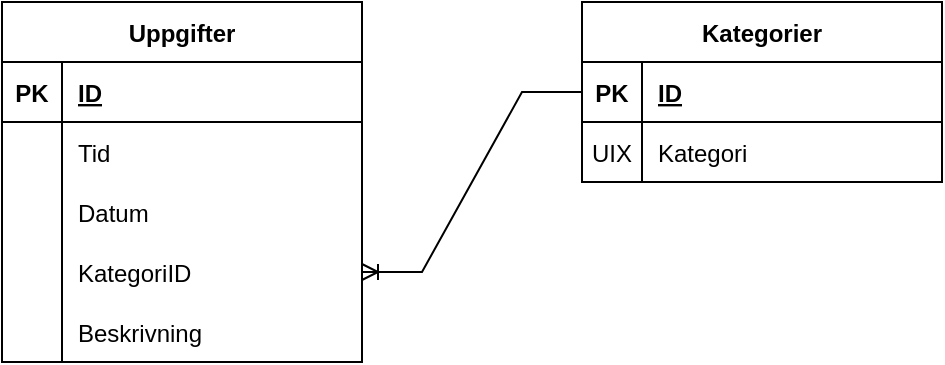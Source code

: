 <mxfile version="20.6.2" type="device" pages="8"><diagram id="EkVo8iiB74VrImoT-gaY" name="Databasdiagram"><mxGraphModel dx="1264" dy="612" grid="1" gridSize="10" guides="1" tooltips="1" connect="1" arrows="1" fold="1" page="1" pageScale="1" pageWidth="850" pageHeight="1100" math="0" shadow="0"><root><mxCell id="0"/><mxCell id="1" parent="0"/><mxCell id="dBZaPrxRvGuIEGNjf-gI-1" value="Uppgifter" style="shape=table;startSize=30;container=1;collapsible=1;childLayout=tableLayout;fixedRows=1;rowLines=0;fontStyle=1;align=center;resizeLast=1;" parent="1" vertex="1"><mxGeometry x="300" y="240" width="180" height="180" as="geometry"/></mxCell><mxCell id="dBZaPrxRvGuIEGNjf-gI-2" value="" style="shape=tableRow;horizontal=0;startSize=0;swimlaneHead=0;swimlaneBody=0;fillColor=none;collapsible=0;dropTarget=0;points=[[0,0.5],[1,0.5]];portConstraint=eastwest;top=0;left=0;right=0;bottom=1;" parent="dBZaPrxRvGuIEGNjf-gI-1" vertex="1"><mxGeometry y="30" width="180" height="30" as="geometry"/></mxCell><mxCell id="dBZaPrxRvGuIEGNjf-gI-3" value="PK" style="shape=partialRectangle;connectable=0;fillColor=none;top=0;left=0;bottom=0;right=0;fontStyle=1;overflow=hidden;" parent="dBZaPrxRvGuIEGNjf-gI-2" vertex="1"><mxGeometry width="30" height="30" as="geometry"><mxRectangle width="30" height="30" as="alternateBounds"/></mxGeometry></mxCell><mxCell id="dBZaPrxRvGuIEGNjf-gI-4" value="ID" style="shape=partialRectangle;connectable=0;fillColor=none;top=0;left=0;bottom=0;right=0;align=left;spacingLeft=6;fontStyle=5;overflow=hidden;" parent="dBZaPrxRvGuIEGNjf-gI-2" vertex="1"><mxGeometry x="30" width="150" height="30" as="geometry"><mxRectangle width="150" height="30" as="alternateBounds"/></mxGeometry></mxCell><mxCell id="dBZaPrxRvGuIEGNjf-gI-5" value="" style="shape=tableRow;horizontal=0;startSize=0;swimlaneHead=0;swimlaneBody=0;fillColor=none;collapsible=0;dropTarget=0;points=[[0,0.5],[1,0.5]];portConstraint=eastwest;top=0;left=0;right=0;bottom=0;" parent="dBZaPrxRvGuIEGNjf-gI-1" vertex="1"><mxGeometry y="60" width="180" height="30" as="geometry"/></mxCell><mxCell id="dBZaPrxRvGuIEGNjf-gI-6" value="" style="shape=partialRectangle;connectable=0;fillColor=none;top=0;left=0;bottom=0;right=0;editable=1;overflow=hidden;" parent="dBZaPrxRvGuIEGNjf-gI-5" vertex="1"><mxGeometry width="30" height="30" as="geometry"><mxRectangle width="30" height="30" as="alternateBounds"/></mxGeometry></mxCell><mxCell id="dBZaPrxRvGuIEGNjf-gI-7" value="Tid" style="shape=partialRectangle;connectable=0;fillColor=none;top=0;left=0;bottom=0;right=0;align=left;spacingLeft=6;overflow=hidden;" parent="dBZaPrxRvGuIEGNjf-gI-5" vertex="1"><mxGeometry x="30" width="150" height="30" as="geometry"><mxRectangle width="150" height="30" as="alternateBounds"/></mxGeometry></mxCell><mxCell id="dBZaPrxRvGuIEGNjf-gI-8" value="" style="shape=tableRow;horizontal=0;startSize=0;swimlaneHead=0;swimlaneBody=0;fillColor=none;collapsible=0;dropTarget=0;points=[[0,0.5],[1,0.5]];portConstraint=eastwest;top=0;left=0;right=0;bottom=0;" parent="dBZaPrxRvGuIEGNjf-gI-1" vertex="1"><mxGeometry y="90" width="180" height="30" as="geometry"/></mxCell><mxCell id="dBZaPrxRvGuIEGNjf-gI-9" value="" style="shape=partialRectangle;connectable=0;fillColor=none;top=0;left=0;bottom=0;right=0;editable=1;overflow=hidden;" parent="dBZaPrxRvGuIEGNjf-gI-8" vertex="1"><mxGeometry width="30" height="30" as="geometry"><mxRectangle width="30" height="30" as="alternateBounds"/></mxGeometry></mxCell><mxCell id="dBZaPrxRvGuIEGNjf-gI-10" value="Datum" style="shape=partialRectangle;connectable=0;fillColor=none;top=0;left=0;bottom=0;right=0;align=left;spacingLeft=6;overflow=hidden;" parent="dBZaPrxRvGuIEGNjf-gI-8" vertex="1"><mxGeometry x="30" width="150" height="30" as="geometry"><mxRectangle width="150" height="30" as="alternateBounds"/></mxGeometry></mxCell><mxCell id="dBZaPrxRvGuIEGNjf-gI-11" value="" style="shape=tableRow;horizontal=0;startSize=0;swimlaneHead=0;swimlaneBody=0;fillColor=none;collapsible=0;dropTarget=0;points=[[0,0.5],[1,0.5]];portConstraint=eastwest;top=0;left=0;right=0;bottom=0;" parent="dBZaPrxRvGuIEGNjf-gI-1" vertex="1"><mxGeometry y="120" width="180" height="30" as="geometry"/></mxCell><mxCell id="dBZaPrxRvGuIEGNjf-gI-12" value="" style="shape=partialRectangle;connectable=0;fillColor=none;top=0;left=0;bottom=0;right=0;editable=1;overflow=hidden;" parent="dBZaPrxRvGuIEGNjf-gI-11" vertex="1"><mxGeometry width="30" height="30" as="geometry"><mxRectangle width="30" height="30" as="alternateBounds"/></mxGeometry></mxCell><mxCell id="dBZaPrxRvGuIEGNjf-gI-13" value="KategoriID" style="shape=partialRectangle;connectable=0;fillColor=none;top=0;left=0;bottom=0;right=0;align=left;spacingLeft=6;overflow=hidden;" parent="dBZaPrxRvGuIEGNjf-gI-11" vertex="1"><mxGeometry x="30" width="150" height="30" as="geometry"><mxRectangle width="150" height="30" as="alternateBounds"/></mxGeometry></mxCell><mxCell id="dBZaPrxRvGuIEGNjf-gI-27" value="" style="shape=tableRow;horizontal=0;startSize=0;swimlaneHead=0;swimlaneBody=0;fillColor=none;collapsible=0;dropTarget=0;points=[[0,0.5],[1,0.5]];portConstraint=eastwest;top=0;left=0;right=0;bottom=0;" parent="dBZaPrxRvGuIEGNjf-gI-1" vertex="1"><mxGeometry y="150" width="180" height="30" as="geometry"/></mxCell><mxCell id="dBZaPrxRvGuIEGNjf-gI-28" value="" style="shape=partialRectangle;connectable=0;fillColor=none;top=0;left=0;bottom=0;right=0;editable=1;overflow=hidden;" parent="dBZaPrxRvGuIEGNjf-gI-27" vertex="1"><mxGeometry width="30" height="30" as="geometry"><mxRectangle width="30" height="30" as="alternateBounds"/></mxGeometry></mxCell><mxCell id="dBZaPrxRvGuIEGNjf-gI-29" value="Beskrivning" style="shape=partialRectangle;connectable=0;fillColor=none;top=0;left=0;bottom=0;right=0;align=left;spacingLeft=6;overflow=hidden;" parent="dBZaPrxRvGuIEGNjf-gI-27" vertex="1"><mxGeometry x="30" width="150" height="30" as="geometry"><mxRectangle width="150" height="30" as="alternateBounds"/></mxGeometry></mxCell><mxCell id="dBZaPrxRvGuIEGNjf-gI-30" value="Kategorier" style="shape=table;startSize=30;container=1;collapsible=1;childLayout=tableLayout;fixedRows=1;rowLines=0;fontStyle=1;align=center;resizeLast=1;" parent="1" vertex="1"><mxGeometry x="590" y="240" width="180" height="90" as="geometry"/></mxCell><mxCell id="dBZaPrxRvGuIEGNjf-gI-31" value="" style="shape=tableRow;horizontal=0;startSize=0;swimlaneHead=0;swimlaneBody=0;fillColor=none;collapsible=0;dropTarget=0;points=[[0,0.5],[1,0.5]];portConstraint=eastwest;top=0;left=0;right=0;bottom=1;" parent="dBZaPrxRvGuIEGNjf-gI-30" vertex="1"><mxGeometry y="30" width="180" height="30" as="geometry"/></mxCell><mxCell id="dBZaPrxRvGuIEGNjf-gI-32" value="PK" style="shape=partialRectangle;connectable=0;fillColor=none;top=0;left=0;bottom=0;right=0;fontStyle=1;overflow=hidden;" parent="dBZaPrxRvGuIEGNjf-gI-31" vertex="1"><mxGeometry width="30" height="30" as="geometry"><mxRectangle width="30" height="30" as="alternateBounds"/></mxGeometry></mxCell><mxCell id="dBZaPrxRvGuIEGNjf-gI-33" value="ID" style="shape=partialRectangle;connectable=0;fillColor=none;top=0;left=0;bottom=0;right=0;align=left;spacingLeft=6;fontStyle=5;overflow=hidden;" parent="dBZaPrxRvGuIEGNjf-gI-31" vertex="1"><mxGeometry x="30" width="150" height="30" as="geometry"><mxRectangle width="150" height="30" as="alternateBounds"/></mxGeometry></mxCell><mxCell id="dBZaPrxRvGuIEGNjf-gI-34" value="" style="shape=tableRow;horizontal=0;startSize=0;swimlaneHead=0;swimlaneBody=0;fillColor=none;collapsible=0;dropTarget=0;points=[[0,0.5],[1,0.5]];portConstraint=eastwest;top=0;left=0;right=0;bottom=0;" parent="dBZaPrxRvGuIEGNjf-gI-30" vertex="1"><mxGeometry y="60" width="180" height="30" as="geometry"/></mxCell><mxCell id="dBZaPrxRvGuIEGNjf-gI-35" value="UIX" style="shape=partialRectangle;connectable=0;fillColor=none;top=0;left=0;bottom=0;right=0;editable=1;overflow=hidden;" parent="dBZaPrxRvGuIEGNjf-gI-34" vertex="1"><mxGeometry width="30" height="30" as="geometry"><mxRectangle width="30" height="30" as="alternateBounds"/></mxGeometry></mxCell><mxCell id="dBZaPrxRvGuIEGNjf-gI-36" value="Kategori" style="shape=partialRectangle;connectable=0;fillColor=none;top=0;left=0;bottom=0;right=0;align=left;spacingLeft=6;overflow=hidden;" parent="dBZaPrxRvGuIEGNjf-gI-34" vertex="1"><mxGeometry x="30" width="150" height="30" as="geometry"><mxRectangle width="150" height="30" as="alternateBounds"/></mxGeometry></mxCell><mxCell id="dBZaPrxRvGuIEGNjf-gI-43" value="" style="edgeStyle=entityRelationEdgeStyle;fontSize=12;html=1;endArrow=ERoneToMany;rounded=0;exitX=0;exitY=0.5;exitDx=0;exitDy=0;entryX=1;entryY=0.5;entryDx=0;entryDy=0;" parent="1" source="dBZaPrxRvGuIEGNjf-gI-31" target="dBZaPrxRvGuIEGNjf-gI-11" edge="1"><mxGeometry width="100" height="100" relative="1" as="geometry"><mxPoint x="370" y="370" as="sourcePoint"/><mxPoint x="470" y="270" as="targetPoint"/></mxGeometry></mxCell></root></mxGraphModel></diagram><diagram id="K4WJPsOZvH7dzm0-7lfC" name="Hämta alla kategorier"><mxGraphModel dx="2809" dy="1360" grid="1" gridSize="10" guides="1" tooltips="1" connect="1" arrows="1" fold="1" page="1" pageScale="1" pageWidth="850" pageHeight="1100" math="0" shadow="0"><root><mxCell id="0"/><mxCell id="1" parent="0"/><mxCell id="4xuUqTWluk8VBfWBzfHs-1" value="" style="ellipse;html=1;shape=startState;fillColor=#000000;strokeColor=#ff0000;" vertex="1" parent="1"><mxGeometry x="410" y="40" width="30" height="30" as="geometry"/></mxCell><mxCell id="4xuUqTWluk8VBfWBzfHs-2" value="" style="edgeStyle=orthogonalEdgeStyle;html=1;verticalAlign=bottom;endArrow=open;endSize=8;strokeColor=#ff0000;rounded=0;" edge="1" source="4xuUqTWluk8VBfWBzfHs-1" parent="1"><mxGeometry relative="1" as="geometry"><mxPoint x="425" y="130" as="targetPoint"/></mxGeometry></mxCell><mxCell id="BSiZX443AgTiO7Xd8trz-4" value="" style="edgeStyle=orthogonalEdgeStyle;rounded=0;orthogonalLoop=1;jettySize=auto;html=1;" edge="1" parent="1" source="BSiZX443AgTiO7Xd8trz-1" target="BSiZX443AgTiO7Xd8trz-3"><mxGeometry relative="1" as="geometry"/></mxCell><mxCell id="BSiZX443AgTiO7Xd8trz-1" value="Koppla mot databas" style="rounded=0;whiteSpace=wrap;html=1;" vertex="1" parent="1"><mxGeometry x="365" y="130" width="120" height="60" as="geometry"/></mxCell><mxCell id="BSiZX443AgTiO7Xd8trz-6" value="" style="edgeStyle=orthogonalEdgeStyle;rounded=0;orthogonalLoop=1;jettySize=auto;html=1;" edge="1" parent="1" source="BSiZX443AgTiO7Xd8trz-3" target="BSiZX443AgTiO7Xd8trz-5"><mxGeometry relative="1" as="geometry"/></mxCell><mxCell id="BSiZX443AgTiO7Xd8trz-3" value="Hämta alla poster från tabellen" style="whiteSpace=wrap;html=1;rounded=0;" vertex="1" parent="1"><mxGeometry x="365" y="270" width="120" height="60" as="geometry"/></mxCell><mxCell id="BSiZX443AgTiO7Xd8trz-10" value="" style="edgeStyle=orthogonalEdgeStyle;rounded=0;orthogonalLoop=1;jettySize=auto;html=1;" edge="1" parent="1" source="BSiZX443AgTiO7Xd8trz-5" target="BSiZX443AgTiO7Xd8trz-9"><mxGeometry relative="1" as="geometry"/></mxCell><mxCell id="BSiZX443AgTiO7Xd8trz-5" value="Lägg till posterna i en array" style="whiteSpace=wrap;html=1;rounded=0;" vertex="1" parent="1"><mxGeometry x="365" y="410" width="120" height="60" as="geometry"/></mxCell><mxCell id="BSiZX443AgTiO7Xd8trz-12" value="" style="edgeStyle=orthogonalEdgeStyle;rounded=0;orthogonalLoop=1;jettySize=auto;html=1;" edge="1" parent="1" source="BSiZX443AgTiO7Xd8trz-9" target="BSiZX443AgTiO7Xd8trz-11"><mxGeometry relative="1" as="geometry"/></mxCell><mxCell id="BSiZX443AgTiO7Xd8trz-13" value="Ja" style="edgeLabel;html=1;align=center;verticalAlign=middle;resizable=0;points=[];" vertex="1" connectable="0" parent="BSiZX443AgTiO7Xd8trz-12"><mxGeometry x="-0.276" relative="1" as="geometry"><mxPoint as="offset"/></mxGeometry></mxCell><mxCell id="BSiZX443AgTiO7Xd8trz-20" value="" style="edgeStyle=orthogonalEdgeStyle;rounded=0;orthogonalLoop=1;jettySize=auto;html=1;" edge="1" parent="1" source="BSiZX443AgTiO7Xd8trz-9" target="BSiZX443AgTiO7Xd8trz-19"><mxGeometry relative="1" as="geometry"/></mxCell><mxCell id="BSiZX443AgTiO7Xd8trz-21" value="Nej" style="edgeLabel;html=1;align=center;verticalAlign=middle;resizable=0;points=[];" vertex="1" connectable="0" parent="BSiZX443AgTiO7Xd8trz-20"><mxGeometry x="-0.079" y="1" relative="1" as="geometry"><mxPoint as="offset"/></mxGeometry></mxCell><mxCell id="BSiZX443AgTiO7Xd8trz-9" value="Finns fler poster?" style="rhombus;whiteSpace=wrap;html=1;rounded=0;" vertex="1" parent="1"><mxGeometry x="385" y="540" width="80" height="80" as="geometry"/></mxCell><mxCell id="BSiZX443AgTiO7Xd8trz-15" value="" style="edgeStyle=orthogonalEdgeStyle;rounded=0;orthogonalLoop=1;jettySize=auto;html=1;" edge="1" parent="1" source="BSiZX443AgTiO7Xd8trz-11" target="BSiZX443AgTiO7Xd8trz-14"><mxGeometry relative="1" as="geometry"/></mxCell><mxCell id="BSiZX443AgTiO7Xd8trz-11" value="Lägg aktuell post i en stdClass med rätt egenskaper" style="whiteSpace=wrap;html=1;rounded=0;" vertex="1" parent="1"><mxGeometry x="365" y="710" width="120" height="60" as="geometry"/></mxCell><mxCell id="BSiZX443AgTiO7Xd8trz-17" value="" style="edgeStyle=orthogonalEdgeStyle;rounded=0;orthogonalLoop=1;jettySize=auto;html=1;entryX=1;entryY=0.5;entryDx=0;entryDy=0;" edge="1" parent="1" source="BSiZX443AgTiO7Xd8trz-14" target="BSiZX443AgTiO7Xd8trz-9"><mxGeometry relative="1" as="geometry"><mxPoint x="625" y="880" as="targetPoint"/><Array as="points"><mxPoint x="630" y="880"/><mxPoint x="630" y="580"/></Array></mxGeometry></mxCell><mxCell id="BSiZX443AgTiO7Xd8trz-18" value="Nästa post" style="edgeLabel;html=1;align=center;verticalAlign=middle;resizable=0;points=[];" vertex="1" connectable="0" parent="BSiZX443AgTiO7Xd8trz-17"><mxGeometry x="0.018" y="-2" relative="1" as="geometry"><mxPoint x="1" as="offset"/></mxGeometry></mxCell><mxCell id="4nH4cnCCQ5RF6iBDPFWZ-3" value="" style="edgeStyle=orthogonalEdgeStyle;rounded=0;orthogonalLoop=1;jettySize=auto;html=1;" edge="1" parent="1" source="BSiZX443AgTiO7Xd8trz-14" target="4nH4cnCCQ5RF6iBDPFWZ-2"><mxGeometry relative="1" as="geometry"/></mxCell><mxCell id="BSiZX443AgTiO7Xd8trz-14" value="Lägg till stdClassen till en array" style="whiteSpace=wrap;html=1;rounded=0;" vertex="1" parent="1"><mxGeometry x="365" y="850" width="120" height="60" as="geometry"/></mxCell><mxCell id="BSiZX443AgTiO7Xd8trz-23" value="" style="edgeStyle=orthogonalEdgeStyle;rounded=0;orthogonalLoop=1;jettySize=auto;html=1;" edge="1" parent="1" source="BSiZX443AgTiO7Xd8trz-19" target="BSiZX443AgTiO7Xd8trz-22"><mxGeometry relative="1" as="geometry"/></mxCell><mxCell id="BSiZX443AgTiO7Xd8trz-19" value="Skapa ny Response och lägg in arrayen" style="whiteSpace=wrap;html=1;rounded=0;" vertex="1" parent="1"><mxGeometry x="160" y="710" width="120" height="60" as="geometry"/></mxCell><mxCell id="BSiZX443AgTiO7Xd8trz-22" value="" style="ellipse;html=1;shape=endState;fillColor=#000000;strokeColor=#ff0000;" vertex="1" parent="1"><mxGeometry x="205" y="920" width="30" height="30" as="geometry"/></mxCell><mxCell id="4nH4cnCCQ5RF6iBDPFWZ-1" value="" style="ellipse;html=1;shape=endState;fillColor=#000000;strokeColor=#ff0000;" vertex="1" parent="1"><mxGeometry x="410" y="1080" width="30" height="30" as="geometry"/></mxCell><mxCell id="4nH4cnCCQ5RF6iBDPFWZ-4" value="" style="edgeStyle=orthogonalEdgeStyle;rounded=0;orthogonalLoop=1;jettySize=auto;html=1;" edge="1" parent="1" source="4nH4cnCCQ5RF6iBDPFWZ-2" target="4nH4cnCCQ5RF6iBDPFWZ-1"><mxGeometry relative="1" as="geometry"/></mxCell><mxCell id="4nH4cnCCQ5RF6iBDPFWZ-2" value="Response 200, array" style="whiteSpace=wrap;html=1;rounded=0;" vertex="1" parent="1"><mxGeometry x="365" y="960" width="120" height="60" as="geometry"/></mxCell></root></mxGraphModel></diagram><diagram id="LtNhpMuIuXdVvyzIidai" name="Hämta en kategori"><mxGraphModel dx="2809" dy="1360" grid="1" gridSize="10" guides="1" tooltips="1" connect="1" arrows="1" fold="1" page="1" pageScale="1" pageWidth="850" pageHeight="1100" math="0" shadow="0"><root><mxCell id="0"/><mxCell id="1" parent="0"/><mxCell id="qU353-2gG5mFaSuYZb1r-1" value="" style="ellipse;html=1;shape=startState;fillColor=#000000;strokeColor=#ff0000;" vertex="1" parent="1"><mxGeometry x="410" y="70" width="30" height="30" as="geometry"/></mxCell><mxCell id="qU353-2gG5mFaSuYZb1r-2" value="" style="edgeStyle=orthogonalEdgeStyle;html=1;verticalAlign=bottom;endArrow=open;endSize=8;strokeColor=#ff0000;rounded=0;" edge="1" source="qU353-2gG5mFaSuYZb1r-1" parent="1"><mxGeometry relative="1" as="geometry"><mxPoint x="425" y="160" as="targetPoint"/></mxGeometry></mxCell><mxCell id="qU353-2gG5mFaSuYZb1r-5" value="" style="edgeStyle=orthogonalEdgeStyle;rounded=0;orthogonalLoop=1;jettySize=auto;html=1;" edge="1" parent="1" source="qU353-2gG5mFaSuYZb1r-3" target="qU353-2gG5mFaSuYZb1r-4"><mxGeometry relative="1" as="geometry"/></mxCell><mxCell id="qU353-2gG5mFaSuYZb1r-3" value="Filtrera id med FILTER_VALIDATE_INT" style="rounded=0;whiteSpace=wrap;html=1;" vertex="1" parent="1"><mxGeometry x="358" y="160" width="135" height="70" as="geometry"/></mxCell><mxCell id="qU353-2gG5mFaSuYZb1r-7" value="" style="edgeStyle=orthogonalEdgeStyle;rounded=0;orthogonalLoop=1;jettySize=auto;html=1;" edge="1" parent="1" source="qU353-2gG5mFaSuYZb1r-4" target="qU353-2gG5mFaSuYZb1r-6"><mxGeometry relative="1" as="geometry"/></mxCell><mxCell id="qU353-2gG5mFaSuYZb1r-8" value="Ja" style="edgeLabel;html=1;align=center;verticalAlign=middle;resizable=0;points=[];" vertex="1" connectable="0" parent="qU353-2gG5mFaSuYZb1r-7"><mxGeometry x="-0.21" y="-3" relative="1" as="geometry"><mxPoint as="offset"/></mxGeometry></mxCell><mxCell id="qU353-2gG5mFaSuYZb1r-16" value="" style="edgeStyle=orthogonalEdgeStyle;rounded=0;orthogonalLoop=1;jettySize=auto;html=1;" edge="1" parent="1" source="qU353-2gG5mFaSuYZb1r-4" target="qU353-2gG5mFaSuYZb1r-15"><mxGeometry relative="1" as="geometry"/></mxCell><mxCell id="qU353-2gG5mFaSuYZb1r-17" value="Nej" style="edgeLabel;html=1;align=center;verticalAlign=middle;resizable=0;points=[];" vertex="1" connectable="0" parent="qU353-2gG5mFaSuYZb1r-16"><mxGeometry x="-0.154" y="3" relative="1" as="geometry"><mxPoint as="offset"/></mxGeometry></mxCell><mxCell id="qU353-2gG5mFaSuYZb1r-4" value="Är id ingenting eller under 0?" style="rhombus;whiteSpace=wrap;html=1;" vertex="1" parent="1"><mxGeometry x="363" y="270" width="125" height="130" as="geometry"/></mxCell><mxCell id="qU353-2gG5mFaSuYZb1r-10" value="" style="edgeStyle=orthogonalEdgeStyle;rounded=0;orthogonalLoop=1;jettySize=auto;html=1;" edge="1" parent="1" source="qU353-2gG5mFaSuYZb1r-6" target="qU353-2gG5mFaSuYZb1r-9"><mxGeometry relative="1" as="geometry"/></mxCell><mxCell id="qU353-2gG5mFaSuYZb1r-6" value="Skapa ny stdclass $out med error &quot;Felaktig indata, $id ej giltigt heltal&quot;" style="whiteSpace=wrap;html=1;" vertex="1" parent="1"><mxGeometry x="160.5" y="305" width="120" height="60" as="geometry"/></mxCell><mxCell id="qU353-2gG5mFaSuYZb1r-14" value="" style="edgeStyle=orthogonalEdgeStyle;rounded=0;orthogonalLoop=1;jettySize=auto;html=1;" edge="1" parent="1" source="qU353-2gG5mFaSuYZb1r-9" target="qU353-2gG5mFaSuYZb1r-13"><mxGeometry relative="1" as="geometry"><Array as="points"><mxPoint x="120" y="475"/><mxPoint x="120" y="1045"/></Array></mxGeometry></mxCell><mxCell id="qU353-2gG5mFaSuYZb1r-9" value="Returnera response $out, 400" style="whiteSpace=wrap;html=1;" vertex="1" parent="1"><mxGeometry x="160.5" y="445" width="120" height="60" as="geometry"/></mxCell><mxCell id="qU353-2gG5mFaSuYZb1r-13" value="" style="ellipse;html=1;shape=endState;fillColor=#000000;strokeColor=#ff0000;" vertex="1" parent="1"><mxGeometry x="205.5" y="1030" width="30" height="30" as="geometry"/></mxCell><mxCell id="qU353-2gG5mFaSuYZb1r-20" value="" style="edgeStyle=orthogonalEdgeStyle;rounded=0;orthogonalLoop=1;jettySize=auto;html=1;" edge="1" parent="1" source="qU353-2gG5mFaSuYZb1r-15"><mxGeometry relative="1" as="geometry"><mxPoint x="680" y="585" as="targetPoint"/></mxGeometry></mxCell><mxCell id="qU353-2gG5mFaSuYZb1r-15" value="Koppla mot databas, hämta kategori med samma id" style="whiteSpace=wrap;html=1;" vertex="1" parent="1"><mxGeometry x="620" y="445" width="120" height="60" as="geometry"/></mxCell><mxCell id="qU353-2gG5mFaSuYZb1r-23" value="" style="edgeStyle=orthogonalEdgeStyle;rounded=0;orthogonalLoop=1;jettySize=auto;html=1;" edge="1" parent="1" source="qU353-2gG5mFaSuYZb1r-21"><mxGeometry relative="1" as="geometry"><mxPoint x="852.5" y="655" as="targetPoint"/></mxGeometry></mxCell><mxCell id="qU353-2gG5mFaSuYZb1r-32" value="" style="edgeStyle=orthogonalEdgeStyle;rounded=0;orthogonalLoop=1;jettySize=auto;html=1;" edge="1" parent="1" source="qU353-2gG5mFaSuYZb1r-21"><mxGeometry relative="1" as="geometry"><mxPoint x="502.5" y="655" as="targetPoint"/></mxGeometry></mxCell><mxCell id="qU353-2gG5mFaSuYZb1r-33" value="Ja" style="edgeLabel;html=1;align=center;verticalAlign=middle;resizable=0;points=[];" vertex="1" connectable="0" parent="qU353-2gG5mFaSuYZb1r-32"><mxGeometry x="0.202" y="3" relative="1" as="geometry"><mxPoint as="offset"/></mxGeometry></mxCell><mxCell id="qU353-2gG5mFaSuYZb1r-21" value="Fungerade koppling till databas?" style="rhombus;whiteSpace=wrap;html=1;" vertex="1" parent="1"><mxGeometry x="600" y="580" width="155" height="150" as="geometry"/></mxCell><mxCell id="qU353-2gG5mFaSuYZb1r-24" value="Nej" style="text;html=1;align=center;verticalAlign=middle;resizable=0;points=[];autosize=1;strokeColor=none;fillColor=none;" vertex="1" parent="1"><mxGeometry x="780" y="640" width="40" height="30" as="geometry"/></mxCell><mxCell id="qU353-2gG5mFaSuYZb1r-28" value="" style="edgeStyle=orthogonalEdgeStyle;rounded=0;orthogonalLoop=1;jettySize=auto;html=1;" edge="1" parent="1" source="qU353-2gG5mFaSuYZb1r-25" target="qU353-2gG5mFaSuYZb1r-26"><mxGeometry relative="1" as="geometry"/></mxCell><mxCell id="qU353-2gG5mFaSuYZb1r-25" value="Skapa ny stdclass $out med error &quot;Fel vid läsning från databasen&quot;, $db-&amp;gt;errorinfo" style="whiteSpace=wrap;html=1;" vertex="1" parent="1"><mxGeometry x="860" y="625" width="160" height="60" as="geometry"/></mxCell><mxCell id="qU353-2gG5mFaSuYZb1r-30" style="edgeStyle=orthogonalEdgeStyle;rounded=0;orthogonalLoop=1;jettySize=auto;html=1;exitX=0.5;exitY=0;exitDx=0;exitDy=0;entryX=1;entryY=0.5;entryDx=0;entryDy=0;" edge="1" parent="1" source="qU353-2gG5mFaSuYZb1r-26" target="qU353-2gG5mFaSuYZb1r-13"><mxGeometry relative="1" as="geometry"><mxPoint x="1040" y="820" as="targetPoint"/><Array as="points"><mxPoint x="1170" y="1030"/><mxPoint x="236" y="1030"/></Array></mxGeometry></mxCell><mxCell id="qU353-2gG5mFaSuYZb1r-26" value="Returnera response $out, 400" style="whiteSpace=wrap;html=1;" vertex="1" parent="1"><mxGeometry x="1110" y="780" width="120" height="60" as="geometry"/></mxCell><mxCell id="qU353-2gG5mFaSuYZb1r-27" style="edgeStyle=orthogonalEdgeStyle;rounded=0;orthogonalLoop=1;jettySize=auto;html=1;exitX=0.5;exitY=1;exitDx=0;exitDy=0;" edge="1" parent="1" source="qU353-2gG5mFaSuYZb1r-26" target="qU353-2gG5mFaSuYZb1r-26"><mxGeometry relative="1" as="geometry"/></mxCell><mxCell id="qU353-2gG5mFaSuYZb1r-36" value="" style="edgeStyle=orthogonalEdgeStyle;rounded=0;orthogonalLoop=1;jettySize=auto;html=1;entryX=1;entryY=0.5;entryDx=0;entryDy=0;" edge="1" parent="1" source="qU353-2gG5mFaSuYZb1r-34" target="qU353-2gG5mFaSuYZb1r-38"><mxGeometry relative="1" as="geometry"><mxPoint x="312.5" y="655" as="targetPoint"/></mxGeometry></mxCell><mxCell id="qU353-2gG5mFaSuYZb1r-45" value="" style="edgeStyle=orthogonalEdgeStyle;rounded=0;orthogonalLoop=1;jettySize=auto;html=1;" edge="1" parent="1" source="qU353-2gG5mFaSuYZb1r-34" target="qU353-2gG5mFaSuYZb1r-44"><mxGeometry relative="1" as="geometry"/></mxCell><mxCell id="qU353-2gG5mFaSuYZb1r-46" value="Ja" style="edgeLabel;html=1;align=center;verticalAlign=middle;resizable=0;points=[];" vertex="1" connectable="0" parent="qU353-2gG5mFaSuYZb1r-45"><mxGeometry x="-0.246" y="-1" relative="1" as="geometry"><mxPoint as="offset"/></mxGeometry></mxCell><mxCell id="qU353-2gG5mFaSuYZb1r-34" value="Returnerades någonting?" style="rhombus;whiteSpace=wrap;html=1;" vertex="1" parent="1"><mxGeometry x="390" y="597.5" width="115" height="115" as="geometry"/></mxCell><mxCell id="qU353-2gG5mFaSuYZb1r-37" value="Nej" style="text;html=1;align=center;verticalAlign=middle;resizable=0;points=[];autosize=1;strokeColor=none;fillColor=none;" vertex="1" parent="1"><mxGeometry x="330" y="645" width="40" height="30" as="geometry"/></mxCell><mxCell id="qU353-2gG5mFaSuYZb1r-41" value="" style="edgeStyle=orthogonalEdgeStyle;rounded=0;orthogonalLoop=1;jettySize=auto;html=1;" edge="1" parent="1" source="qU353-2gG5mFaSuYZb1r-38" target="qU353-2gG5mFaSuYZb1r-40"><mxGeometry relative="1" as="geometry"/></mxCell><mxCell id="qU353-2gG5mFaSuYZb1r-38" value="Skapa ny stdclass $out med error &quot;Ingen kategori med id=$kollatid" style="whiteSpace=wrap;html=1;" vertex="1" parent="1"><mxGeometry x="190" y="625" width="120" height="60" as="geometry"/></mxCell><mxCell id="qU353-2gG5mFaSuYZb1r-43" value="" style="edgeStyle=orthogonalEdgeStyle;rounded=0;orthogonalLoop=1;jettySize=auto;html=1;" edge="1" parent="1" source="qU353-2gG5mFaSuYZb1r-40" target="qU353-2gG5mFaSuYZb1r-13"><mxGeometry relative="1" as="geometry"><mxPoint x="250" y="920" as="targetPoint"/></mxGeometry></mxCell><mxCell id="qU353-2gG5mFaSuYZb1r-40" value="Returnera response $out, 400" style="whiteSpace=wrap;html=1;" vertex="1" parent="1"><mxGeometry x="190" y="750" width="120" height="60" as="geometry"/></mxCell><mxCell id="qU353-2gG5mFaSuYZb1r-48" value="" style="edgeStyle=orthogonalEdgeStyle;rounded=0;orthogonalLoop=1;jettySize=auto;html=1;" edge="1" parent="1" source="qU353-2gG5mFaSuYZb1r-44" target="qU353-2gG5mFaSuYZb1r-47"><mxGeometry relative="1" as="geometry"/></mxCell><mxCell id="qU353-2gG5mFaSuYZb1r-44" value="Skapa stdClass $out med rader för id och kategorinamn" style="whiteSpace=wrap;html=1;" vertex="1" parent="1"><mxGeometry x="387.5" y="820" width="120" height="60" as="geometry"/></mxCell><mxCell id="qU353-2gG5mFaSuYZb1r-50" value="" style="edgeStyle=orthogonalEdgeStyle;rounded=0;orthogonalLoop=1;jettySize=auto;html=1;entryX=1;entryY=1;entryDx=0;entryDy=0;" edge="1" parent="1" source="qU353-2gG5mFaSuYZb1r-47" target="qU353-2gG5mFaSuYZb1r-13"><mxGeometry relative="1" as="geometry"><mxPoint x="447.5" y="1130" as="targetPoint"/></mxGeometry></mxCell><mxCell id="qU353-2gG5mFaSuYZb1r-47" value="Returnera response $out, 200" style="whiteSpace=wrap;html=1;" vertex="1" parent="1"><mxGeometry x="387.5" y="930" width="120" height="60" as="geometry"/></mxCell></root></mxGraphModel></diagram><diagram id="mm6hZMb3nKf6U7uRFOhL" name="Spara/radera kategorier"><mxGraphModel dx="1806" dy="874" grid="1" gridSize="10" guides="1" tooltips="1" connect="1" arrows="1" fold="1" page="1" pageScale="1" pageWidth="850" pageHeight="1100" math="0" shadow="0"><root><mxCell id="0"/><mxCell id="1" parent="0"/><mxCell id="dEuafepbM5eumDaF-e97-1" value="" style="ellipse;html=1;shape=startState;fillColor=#000000;strokeColor=#ff0000;" vertex="1" parent="1"><mxGeometry x="410" y="140" width="30" height="30" as="geometry"/></mxCell><mxCell id="dEuafepbM5eumDaF-e97-2" value="" style="edgeStyle=orthogonalEdgeStyle;html=1;verticalAlign=bottom;endArrow=open;endSize=8;strokeColor=#ff0000;rounded=0;" edge="1" source="dEuafepbM5eumDaF-e97-1" parent="1"><mxGeometry relative="1" as="geometry"><mxPoint x="425" y="230" as="targetPoint"/></mxGeometry></mxCell><mxCell id="dEuafepbM5eumDaF-e97-5" value="" style="edgeStyle=orthogonalEdgeStyle;rounded=0;orthogonalLoop=1;jettySize=auto;html=1;" edge="1" parent="1" source="dEuafepbM5eumDaF-e97-3" target="dEuafepbM5eumDaF-e97-4"><mxGeometry relative="1" as="geometry"/></mxCell><mxCell id="dEuafepbM5eumDaF-e97-3" value="Filtrera indata" style="rounded=0;whiteSpace=wrap;html=1;" vertex="1" parent="1"><mxGeometry x="369" y="230" width="112" height="60" as="geometry"/></mxCell><mxCell id="F-Mf1WO1iZUvhyY1uRlD-2" value="" style="edgeStyle=orthogonalEdgeStyle;rounded=0;orthogonalLoop=1;jettySize=auto;html=1;" edge="1" parent="1" source="dEuafepbM5eumDaF-e97-4" target="F-Mf1WO1iZUvhyY1uRlD-1"><mxGeometry relative="1" as="geometry"/></mxCell><mxCell id="F-Mf1WO1iZUvhyY1uRlD-7" value="" style="edgeStyle=orthogonalEdgeStyle;rounded=0;orthogonalLoop=1;jettySize=auto;html=1;entryX=0.5;entryY=0;entryDx=0;entryDy=0;" edge="1" parent="1" source="dEuafepbM5eumDaF-e97-4" target="F-Mf1WO1iZUvhyY1uRlD-9"><mxGeometry relative="1" as="geometry"><mxPoint x="425.25" y="520" as="targetPoint"/></mxGeometry></mxCell><mxCell id="F-Mf1WO1iZUvhyY1uRlD-8" value="Nej" style="edgeLabel;html=1;align=center;verticalAlign=middle;resizable=0;points=[];" vertex="1" connectable="0" parent="F-Mf1WO1iZUvhyY1uRlD-7"><mxGeometry x="-0.317" y="-2" relative="1" as="geometry"><mxPoint as="offset"/></mxGeometry></mxCell><mxCell id="dEuafepbM5eumDaF-e97-4" value="Är indata tom?" style="rhombus;whiteSpace=wrap;html=1;rounded=0;" vertex="1" parent="1"><mxGeometry x="373" y="340" width="104.5" height="100" as="geometry"/></mxCell><mxCell id="F-Mf1WO1iZUvhyY1uRlD-5" value="" style="edgeStyle=orthogonalEdgeStyle;rounded=0;orthogonalLoop=1;jettySize=auto;html=1;" edge="1" parent="1" source="F-Mf1WO1iZUvhyY1uRlD-1" target="F-Mf1WO1iZUvhyY1uRlD-4"><mxGeometry relative="1" as="geometry"/></mxCell><mxCell id="F-Mf1WO1iZUvhyY1uRlD-1" value="Skapa felmeddelande" style="whiteSpace=wrap;html=1;rounded=0;" vertex="1" parent="1"><mxGeometry x="180.75" y="360" width="120" height="60" as="geometry"/></mxCell><mxCell id="F-Mf1WO1iZUvhyY1uRlD-3" value="Ja" style="text;html=1;align=center;verticalAlign=middle;resizable=0;points=[];autosize=1;strokeColor=none;fillColor=none;" vertex="1" parent="1"><mxGeometry x="329" y="375" width="40" height="30" as="geometry"/></mxCell><mxCell id="F-Mf1WO1iZUvhyY1uRlD-4" value="" style="ellipse;html=1;shape=endState;fillColor=#000000;strokeColor=#ff0000;" vertex="1" parent="1"><mxGeometry x="225.75" y="510" width="30" height="30" as="geometry"/></mxCell><mxCell id="F-Mf1WO1iZUvhyY1uRlD-11" value="" style="edgeStyle=orthogonalEdgeStyle;rounded=0;orthogonalLoop=1;jettySize=auto;html=1;" edge="1" parent="1" source="F-Mf1WO1iZUvhyY1uRlD-9" target="F-Mf1WO1iZUvhyY1uRlD-10"><mxGeometry relative="1" as="geometry"/></mxCell><mxCell id="F-Mf1WO1iZUvhyY1uRlD-9" value="Testa koppla till databas" style="rounded=0;whiteSpace=wrap;html=1;" vertex="1" parent="1"><mxGeometry x="365" y="520" width="120" height="60" as="geometry"/></mxCell><mxCell id="F-Mf1WO1iZUvhyY1uRlD-13" value="" style="edgeStyle=orthogonalEdgeStyle;rounded=0;orthogonalLoop=1;jettySize=auto;html=1;" edge="1" parent="1" source="F-Mf1WO1iZUvhyY1uRlD-10" target="F-Mf1WO1iZUvhyY1uRlD-12"><mxGeometry relative="1" as="geometry"/></mxCell><mxCell id="F-Mf1WO1iZUvhyY1uRlD-20" value="Ja" style="edgeLabel;html=1;align=center;verticalAlign=middle;resizable=0;points=[];" vertex="1" connectable="0" parent="F-Mf1WO1iZUvhyY1uRlD-13"><mxGeometry x="-0.307" y="1" relative="1" as="geometry"><mxPoint as="offset"/></mxGeometry></mxCell><mxCell id="F-Mf1WO1iZUvhyY1uRlD-15" value="" style="edgeStyle=orthogonalEdgeStyle;rounded=0;orthogonalLoop=1;jettySize=auto;html=1;" edge="1" parent="1" source="F-Mf1WO1iZUvhyY1uRlD-10" target="F-Mf1WO1iZUvhyY1uRlD-14"><mxGeometry relative="1" as="geometry"/></mxCell><mxCell id="F-Mf1WO1iZUvhyY1uRlD-16" value="Nej" style="edgeLabel;html=1;align=center;verticalAlign=middle;resizable=0;points=[];" vertex="1" connectable="0" parent="F-Mf1WO1iZUvhyY1uRlD-15"><mxGeometry x="0.204" relative="1" as="geometry"><mxPoint x="26" as="offset"/></mxGeometry></mxCell><mxCell id="F-Mf1WO1iZUvhyY1uRlD-10" value="Databaskoppling ok?" style="rhombus;whiteSpace=wrap;html=1;" vertex="1" parent="1"><mxGeometry x="373" y="605" width="104.75" height="110" as="geometry"/></mxCell><mxCell id="F-Mf1WO1iZUvhyY1uRlD-22" value="" style="edgeStyle=orthogonalEdgeStyle;rounded=0;orthogonalLoop=1;jettySize=auto;html=1;" edge="1" parent="1" source="F-Mf1WO1iZUvhyY1uRlD-12" target="F-Mf1WO1iZUvhyY1uRlD-21"><mxGeometry relative="1" as="geometry"/></mxCell><mxCell id="F-Mf1WO1iZUvhyY1uRlD-12" value="Exekvera SQL" style="whiteSpace=wrap;html=1;" vertex="1" parent="1"><mxGeometry x="365.25" y="770" width="120" height="60" as="geometry"/></mxCell><mxCell id="F-Mf1WO1iZUvhyY1uRlD-18" value="" style="edgeStyle=orthogonalEdgeStyle;rounded=0;orthogonalLoop=1;jettySize=auto;html=1;entryX=0.5;entryY=0;entryDx=0;entryDy=0;" edge="1" parent="1" source="F-Mf1WO1iZUvhyY1uRlD-14" target="F-Mf1WO1iZUvhyY1uRlD-19"><mxGeometry relative="1" as="geometry"><mxPoint x="230" y="800" as="targetPoint"/></mxGeometry></mxCell><mxCell id="F-Mf1WO1iZUvhyY1uRlD-14" value="Fånga exception, returnera felmeddelande samt 400" style="whiteSpace=wrap;html=1;" vertex="1" parent="1"><mxGeometry x="170" y="630" width="120" height="60" as="geometry"/></mxCell><mxCell id="F-Mf1WO1iZUvhyY1uRlD-19" value="" style="ellipse;html=1;shape=endState;fillColor=#000000;strokeColor=#ff0000;" vertex="1" parent="1"><mxGeometry x="215" y="800" width="30" height="30" as="geometry"/></mxCell><mxCell id="F-Mf1WO1iZUvhyY1uRlD-24" value="" style="edgeStyle=orthogonalEdgeStyle;rounded=0;orthogonalLoop=1;jettySize=auto;html=1;entryX=1;entryY=0.5;entryDx=0;entryDy=0;" edge="1" parent="1" source="F-Mf1WO1iZUvhyY1uRlD-21" target="F-Mf1WO1iZUvhyY1uRlD-14"><mxGeometry relative="1" as="geometry"><mxPoint x="301.25" y="915" as="targetPoint"/></mxGeometry></mxCell><mxCell id="F-Mf1WO1iZUvhyY1uRlD-28" value="" style="edgeStyle=orthogonalEdgeStyle;rounded=0;orthogonalLoop=1;jettySize=auto;html=1;entryX=0.5;entryY=0;entryDx=0;entryDy=0;" edge="1" parent="1" source="F-Mf1WO1iZUvhyY1uRlD-21" target="F-Mf1WO1iZUvhyY1uRlD-29"><mxGeometry relative="1" as="geometry"><mxPoint x="433.8" y="1090" as="targetPoint"/></mxGeometry></mxCell><mxCell id="kIobaclkHJ24X1IcCXUX-1" value="Ja" style="edgeLabel;html=1;align=center;verticalAlign=middle;resizable=0;points=[];" vertex="1" connectable="0" parent="F-Mf1WO1iZUvhyY1uRlD-28"><mxGeometry x="-0.266" relative="1" as="geometry"><mxPoint as="offset"/></mxGeometry></mxCell><mxCell id="F-Mf1WO1iZUvhyY1uRlD-21" value="Gick exekvera sql bra?" style="rhombus;whiteSpace=wrap;html=1;" vertex="1" parent="1"><mxGeometry x="377.5" y="860" width="112.5" height="120" as="geometry"/></mxCell><mxCell id="F-Mf1WO1iZUvhyY1uRlD-26" value="Nej" style="text;html=1;align=center;verticalAlign=middle;resizable=0;points=[];autosize=1;strokeColor=none;fillColor=none;" vertex="1" parent="1"><mxGeometry x="330" y="895" width="40" height="30" as="geometry"/></mxCell><mxCell id="F-Mf1WO1iZUvhyY1uRlD-31" value="" style="edgeStyle=orthogonalEdgeStyle;rounded=0;orthogonalLoop=1;jettySize=auto;html=1;" edge="1" parent="1" source="F-Mf1WO1iZUvhyY1uRlD-29" target="F-Mf1WO1iZUvhyY1uRlD-30"><mxGeometry relative="1" as="geometry"/></mxCell><mxCell id="F-Mf1WO1iZUvhyY1uRlD-32" value="Nej" style="edgeLabel;html=1;align=center;verticalAlign=middle;resizable=0;points=[];" vertex="1" connectable="0" parent="F-Mf1WO1iZUvhyY1uRlD-31"><mxGeometry x="-0.265" y="-2" relative="1" as="geometry"><mxPoint as="offset"/></mxGeometry></mxCell><mxCell id="F-Mf1WO1iZUvhyY1uRlD-36" value="" style="edgeStyle=orthogonalEdgeStyle;rounded=0;orthogonalLoop=1;jettySize=auto;html=1;" edge="1" parent="1" source="F-Mf1WO1iZUvhyY1uRlD-29" target="F-Mf1WO1iZUvhyY1uRlD-35"><mxGeometry relative="1" as="geometry"/></mxCell><mxCell id="F-Mf1WO1iZUvhyY1uRlD-37" value="Ja" style="edgeLabel;html=1;align=center;verticalAlign=middle;resizable=0;points=[];" vertex="1" connectable="0" parent="F-Mf1WO1iZUvhyY1uRlD-36"><mxGeometry x="-0.213" y="1" relative="1" as="geometry"><mxPoint as="offset"/></mxGeometry></mxCell><mxCell id="F-Mf1WO1iZUvhyY1uRlD-29" value="Ändrades åtminstone 1 post?" style="rhombus;whiteSpace=wrap;html=1;" vertex="1" parent="1"><mxGeometry x="377.5" y="1080" width="111.25" height="110" as="geometry"/></mxCell><mxCell id="F-Mf1WO1iZUvhyY1uRlD-34" value="" style="edgeStyle=orthogonalEdgeStyle;rounded=0;orthogonalLoop=1;jettySize=auto;html=1;" edge="1" parent="1" source="F-Mf1WO1iZUvhyY1uRlD-30" target="F-Mf1WO1iZUvhyY1uRlD-33"><mxGeometry relative="1" as="geometry"/></mxCell><mxCell id="F-Mf1WO1iZUvhyY1uRlD-30" value="Felmeddelande &quot;Något gick fel vid spara/delete&quot;, returnera felmeddelande sammt db errorinfo" style="whiteSpace=wrap;html=1;" vertex="1" parent="1"><mxGeometry x="150" y="1080" width="133.75" height="85" as="geometry"/></mxCell><mxCell id="F-Mf1WO1iZUvhyY1uRlD-33" value="" style="ellipse;html=1;shape=endState;fillColor=#000000;strokeColor=#ff0000;" vertex="1" parent="1"><mxGeometry x="208.75" y="1240" width="30" height="30" as="geometry"/></mxCell><mxCell id="F-Mf1WO1iZUvhyY1uRlD-39" value="" style="edgeStyle=orthogonalEdgeStyle;rounded=0;orthogonalLoop=1;jettySize=auto;html=1;" edge="1" parent="1" source="F-Mf1WO1iZUvhyY1uRlD-35" target="F-Mf1WO1iZUvhyY1uRlD-38"><mxGeometry relative="1" as="geometry"/></mxCell><mxCell id="F-Mf1WO1iZUvhyY1uRlD-35" value="Ny stdClass $out, message &quot;Spara/radera lyckades&quot;, $antalposter lades till" style="whiteSpace=wrap;html=1;" vertex="1" parent="1"><mxGeometry x="360.31" y="1295" width="146.88" height="60" as="geometry"/></mxCell><mxCell id="F-Mf1WO1iZUvhyY1uRlD-38" value="Response[$out, 200]" style="rounded=0;whiteSpace=wrap;html=1;" vertex="1" parent="1"><mxGeometry x="377.5" y="1420" width="120" height="60" as="geometry"/></mxCell></root></mxGraphModel></diagram><diagram id="Vvt3Hn556IZr5e5tZwD9" name="Hämta uppgifter"><mxGraphModel dx="1580" dy="1865" grid="1" gridSize="10" guides="1" tooltips="1" connect="1" arrows="1" fold="1" page="1" pageScale="1" pageWidth="850" pageHeight="1100" math="0" shadow="0"><root><mxCell id="0"/><mxCell id="1" parent="0"/><mxCell id="fVkkfGD-HwptTlTNcGeC-1" value="" style="ellipse;html=1;shape=startState;fillColor=#000000;strokeColor=#ff0000;" vertex="1" parent="1"><mxGeometry x="425" y="-230" width="30" height="30" as="geometry"/></mxCell><mxCell id="fVkkfGD-HwptTlTNcGeC-2" value="" style="edgeStyle=orthogonalEdgeStyle;html=1;verticalAlign=bottom;endArrow=open;endSize=8;strokeColor=#ff0000;rounded=0;entryX=0.5;entryY=0;entryDx=0;entryDy=0;" edge="1" parent="1" target="N_PtDm_1SrxjWMf6duCq-2"><mxGeometry relative="1" as="geometry"><mxPoint x="425" y="130" as="targetPoint"/><mxPoint x="440" y="-210" as="sourcePoint"/></mxGeometry></mxCell><mxCell id="fVkkfGD-HwptTlTNcGeC-3" value="" style="edgeStyle=orthogonalEdgeStyle;rounded=0;orthogonalLoop=1;jettySize=auto;html=1;" edge="1" parent="1" source="fVkkfGD-HwptTlTNcGeC-4" target="fVkkfGD-HwptTlTNcGeC-6"><mxGeometry relative="1" as="geometry"/></mxCell><mxCell id="fVkkfGD-HwptTlTNcGeC-4" value="Koppla mot databas" style="rounded=0;whiteSpace=wrap;html=1;" vertex="1" parent="1"><mxGeometry x="365" y="130" width="120" height="60" as="geometry"/></mxCell><mxCell id="fVkkfGD-HwptTlTNcGeC-5" value="" style="edgeStyle=orthogonalEdgeStyle;rounded=0;orthogonalLoop=1;jettySize=auto;html=1;" edge="1" parent="1" source="fVkkfGD-HwptTlTNcGeC-6" target="fVkkfGD-HwptTlTNcGeC-8"><mxGeometry relative="1" as="geometry"/></mxCell><mxCell id="fVkkfGD-HwptTlTNcGeC-6" value="Hämta alla poster från tabellen inom datum" style="whiteSpace=wrap;html=1;rounded=0;" vertex="1" parent="1"><mxGeometry x="365" y="270" width="120" height="60" as="geometry"/></mxCell><mxCell id="fVkkfGD-HwptTlTNcGeC-7" value="" style="edgeStyle=orthogonalEdgeStyle;rounded=0;orthogonalLoop=1;jettySize=auto;html=1;" edge="1" parent="1" source="fVkkfGD-HwptTlTNcGeC-8" target="fVkkfGD-HwptTlTNcGeC-13"><mxGeometry relative="1" as="geometry"/></mxCell><mxCell id="fVkkfGD-HwptTlTNcGeC-8" value="Lägg till posterna i en array" style="whiteSpace=wrap;html=1;rounded=0;" vertex="1" parent="1"><mxGeometry x="365" y="410" width="120" height="60" as="geometry"/></mxCell><mxCell id="fVkkfGD-HwptTlTNcGeC-9" value="" style="edgeStyle=orthogonalEdgeStyle;rounded=0;orthogonalLoop=1;jettySize=auto;html=1;" edge="1" parent="1" source="fVkkfGD-HwptTlTNcGeC-13" target="fVkkfGD-HwptTlTNcGeC-15"><mxGeometry relative="1" as="geometry"/></mxCell><mxCell id="fVkkfGD-HwptTlTNcGeC-10" value="Ja" style="edgeLabel;html=1;align=center;verticalAlign=middle;resizable=0;points=[];" vertex="1" connectable="0" parent="fVkkfGD-HwptTlTNcGeC-9"><mxGeometry x="-0.276" relative="1" as="geometry"><mxPoint as="offset"/></mxGeometry></mxCell><mxCell id="fVkkfGD-HwptTlTNcGeC-11" value="" style="edgeStyle=orthogonalEdgeStyle;rounded=0;orthogonalLoop=1;jettySize=auto;html=1;" edge="1" parent="1" source="fVkkfGD-HwptTlTNcGeC-13" target="fVkkfGD-HwptTlTNcGeC-21"><mxGeometry relative="1" as="geometry"/></mxCell><mxCell id="fVkkfGD-HwptTlTNcGeC-12" value="Nej" style="edgeLabel;html=1;align=center;verticalAlign=middle;resizable=0;points=[];" vertex="1" connectable="0" parent="fVkkfGD-HwptTlTNcGeC-11"><mxGeometry x="-0.079" y="1" relative="1" as="geometry"><mxPoint as="offset"/></mxGeometry></mxCell><mxCell id="fVkkfGD-HwptTlTNcGeC-13" value="Finns fler poster?" style="rhombus;whiteSpace=wrap;html=1;rounded=0;" vertex="1" parent="1"><mxGeometry x="385" y="540" width="80" height="80" as="geometry"/></mxCell><mxCell id="fVkkfGD-HwptTlTNcGeC-14" value="" style="edgeStyle=orthogonalEdgeStyle;rounded=0;orthogonalLoop=1;jettySize=auto;html=1;" edge="1" parent="1" source="fVkkfGD-HwptTlTNcGeC-15" target="fVkkfGD-HwptTlTNcGeC-19"><mxGeometry relative="1" as="geometry"/></mxCell><mxCell id="fVkkfGD-HwptTlTNcGeC-15" value="Lägg aktuell post i en stdClass med rätt egenskaper" style="whiteSpace=wrap;html=1;rounded=0;" vertex="1" parent="1"><mxGeometry x="365" y="710" width="120" height="60" as="geometry"/></mxCell><mxCell id="fVkkfGD-HwptTlTNcGeC-16" value="" style="edgeStyle=orthogonalEdgeStyle;rounded=0;orthogonalLoop=1;jettySize=auto;html=1;entryX=1;entryY=0.5;entryDx=0;entryDy=0;" edge="1" parent="1" source="fVkkfGD-HwptTlTNcGeC-19" target="fVkkfGD-HwptTlTNcGeC-13"><mxGeometry relative="1" as="geometry"><mxPoint x="625" y="880" as="targetPoint"/><Array as="points"><mxPoint x="630" y="880"/><mxPoint x="630" y="580"/></Array></mxGeometry></mxCell><mxCell id="fVkkfGD-HwptTlTNcGeC-17" value="Nästa post" style="edgeLabel;html=1;align=center;verticalAlign=middle;resizable=0;points=[];" vertex="1" connectable="0" parent="fVkkfGD-HwptTlTNcGeC-16"><mxGeometry x="0.018" y="-2" relative="1" as="geometry"><mxPoint x="1" as="offset"/></mxGeometry></mxCell><mxCell id="fVkkfGD-HwptTlTNcGeC-18" value="" style="edgeStyle=orthogonalEdgeStyle;rounded=0;orthogonalLoop=1;jettySize=auto;html=1;" edge="1" parent="1" source="fVkkfGD-HwptTlTNcGeC-19" target="fVkkfGD-HwptTlTNcGeC-25"><mxGeometry relative="1" as="geometry"/></mxCell><mxCell id="fVkkfGD-HwptTlTNcGeC-19" value="Lägg till stdClassen till en array" style="whiteSpace=wrap;html=1;rounded=0;" vertex="1" parent="1"><mxGeometry x="365" y="850" width="120" height="60" as="geometry"/></mxCell><mxCell id="fVkkfGD-HwptTlTNcGeC-20" value="" style="edgeStyle=orthogonalEdgeStyle;rounded=0;orthogonalLoop=1;jettySize=auto;html=1;" edge="1" parent="1" source="fVkkfGD-HwptTlTNcGeC-21" target="fVkkfGD-HwptTlTNcGeC-22"><mxGeometry relative="1" as="geometry"/></mxCell><mxCell id="fVkkfGD-HwptTlTNcGeC-21" value="Skapa ny Response och lägg in arrayen" style="whiteSpace=wrap;html=1;rounded=0;" vertex="1" parent="1"><mxGeometry x="160" y="710" width="120" height="60" as="geometry"/></mxCell><mxCell id="fVkkfGD-HwptTlTNcGeC-22" value="" style="ellipse;html=1;shape=endState;fillColor=#000000;strokeColor=#ff0000;" vertex="1" parent="1"><mxGeometry x="205" y="920" width="30" height="30" as="geometry"/></mxCell><mxCell id="fVkkfGD-HwptTlTNcGeC-23" value="" style="ellipse;html=1;shape=endState;fillColor=#000000;strokeColor=#ff0000;" vertex="1" parent="1"><mxGeometry x="410" y="1080" width="30" height="30" as="geometry"/></mxCell><mxCell id="fVkkfGD-HwptTlTNcGeC-24" value="" style="edgeStyle=orthogonalEdgeStyle;rounded=0;orthogonalLoop=1;jettySize=auto;html=1;" edge="1" parent="1" source="fVkkfGD-HwptTlTNcGeC-25" target="fVkkfGD-HwptTlTNcGeC-23"><mxGeometry relative="1" as="geometry"/></mxCell><mxCell id="fVkkfGD-HwptTlTNcGeC-25" value="Response 200, array" style="whiteSpace=wrap;html=1;rounded=0;" vertex="1" parent="1"><mxGeometry x="365" y="960" width="120" height="60" as="geometry"/></mxCell><mxCell id="N_PtDm_1SrxjWMf6duCq-1" value="" style="edgeStyle=orthogonalEdgeStyle;rounded=0;orthogonalLoop=1;jettySize=auto;html=1;" edge="1" parent="1" source="N_PtDm_1SrxjWMf6duCq-2" target="N_PtDm_1SrxjWMf6duCq-7"><mxGeometry relative="1" as="geometry"/></mxCell><mxCell id="N_PtDm_1SrxjWMf6duCq-2" value="Filtrera indata" style="rounded=0;whiteSpace=wrap;html=1;" vertex="1" parent="1"><mxGeometry x="365" y="-180" width="120" height="60" as="geometry"/></mxCell><mxCell id="N_PtDm_1SrxjWMf6duCq-3" value="" style="edgeStyle=orthogonalEdgeStyle;rounded=0;orthogonalLoop=1;jettySize=auto;html=1;" edge="1" parent="1" source="N_PtDm_1SrxjWMf6duCq-7" target="N_PtDm_1SrxjWMf6duCq-9"><mxGeometry relative="1" as="geometry"/></mxCell><mxCell id="N_PtDm_1SrxjWMf6duCq-4" value="Nej" style="edgeLabel;html=1;align=center;verticalAlign=middle;resizable=0;points=[];" vertex="1" connectable="0" parent="N_PtDm_1SrxjWMf6duCq-3"><mxGeometry x="-0.231" y="-1" relative="1" as="geometry"><mxPoint as="offset"/></mxGeometry></mxCell><mxCell id="N_PtDm_1SrxjWMf6duCq-5" value="" style="edgeStyle=orthogonalEdgeStyle;rounded=0;orthogonalLoop=1;jettySize=auto;html=1;" edge="1" parent="1" source="N_PtDm_1SrxjWMf6duCq-7"><mxGeometry relative="1" as="geometry"><mxPoint x="425" y="130" as="targetPoint"/></mxGeometry></mxCell><mxCell id="N_PtDm_1SrxjWMf6duCq-6" value="Ja" style="edgeLabel;html=1;align=center;verticalAlign=middle;resizable=0;points=[];" vertex="1" connectable="0" parent="N_PtDm_1SrxjWMf6duCq-5"><mxGeometry x="-0.332" y="-1" relative="1" as="geometry"><mxPoint as="offset"/></mxGeometry></mxCell><mxCell id="N_PtDm_1SrxjWMf6duCq-7" value="Är datum giltiga?" style="rhombus;whiteSpace=wrap;html=1;" vertex="1" parent="1"><mxGeometry x="385" y="-40" width="80" height="80" as="geometry"/></mxCell><mxCell id="N_PtDm_1SrxjWMf6duCq-8" value="" style="edgeStyle=orthogonalEdgeStyle;rounded=0;orthogonalLoop=1;jettySize=auto;html=1;" edge="1" parent="1" source="N_PtDm_1SrxjWMf6duCq-9" target="N_PtDm_1SrxjWMf6duCq-10"><mxGeometry relative="1" as="geometry"/></mxCell><mxCell id="N_PtDm_1SrxjWMf6duCq-9" value="Skapa felmeddelande" style="whiteSpace=wrap;html=1;" vertex="1" parent="1"><mxGeometry x="160" y="-30" width="120" height="60" as="geometry"/></mxCell><mxCell id="N_PtDm_1SrxjWMf6duCq-10" value="" style="ellipse;html=1;shape=endState;fillColor=#000000;strokeColor=#ff0000;" vertex="1" parent="1"><mxGeometry x="205" y="90" width="30" height="30" as="geometry"/></mxCell></root></mxGraphModel></diagram><diagram id="UFJo3Ckch94PF4wEU91f" name="Hämta en uppgift"><mxGraphModel dx="1264" dy="612" grid="1" gridSize="10" guides="1" tooltips="1" connect="1" arrows="1" fold="1" page="1" pageScale="1" pageWidth="850" pageHeight="1100" math="0" shadow="0"><root><mxCell id="0"/><mxCell id="1" parent="0"/><mxCell id="W1xL7fuZ4TVK09S6y1uU-1" value="" style="ellipse;html=1;shape=startState;fillColor=#000000;strokeColor=#ff0000;" vertex="1" parent="1"><mxGeometry x="410" y="70" width="30" height="30" as="geometry"/></mxCell><mxCell id="W1xL7fuZ4TVK09S6y1uU-2" value="" style="edgeStyle=orthogonalEdgeStyle;html=1;verticalAlign=bottom;endArrow=open;endSize=8;strokeColor=#ff0000;rounded=0;" edge="1" parent="1" source="W1xL7fuZ4TVK09S6y1uU-1"><mxGeometry relative="1" as="geometry"><mxPoint x="425" y="160" as="targetPoint"/></mxGeometry></mxCell><mxCell id="W1xL7fuZ4TVK09S6y1uU-3" value="" style="edgeStyle=orthogonalEdgeStyle;rounded=0;orthogonalLoop=1;jettySize=auto;html=1;" edge="1" parent="1" source="W1xL7fuZ4TVK09S6y1uU-4" target="W1xL7fuZ4TVK09S6y1uU-9"><mxGeometry relative="1" as="geometry"/></mxCell><mxCell id="W1xL7fuZ4TVK09S6y1uU-4" value="Filtrera id med FILTER_VALIDATE_INT" style="rounded=0;whiteSpace=wrap;html=1;" vertex="1" parent="1"><mxGeometry x="358" y="160" width="135" height="70" as="geometry"/></mxCell><mxCell id="W1xL7fuZ4TVK09S6y1uU-5" value="" style="edgeStyle=orthogonalEdgeStyle;rounded=0;orthogonalLoop=1;jettySize=auto;html=1;" edge="1" parent="1" source="W1xL7fuZ4TVK09S6y1uU-9" target="W1xL7fuZ4TVK09S6y1uU-11"><mxGeometry relative="1" as="geometry"/></mxCell><mxCell id="W1xL7fuZ4TVK09S6y1uU-6" value="Ja" style="edgeLabel;html=1;align=center;verticalAlign=middle;resizable=0;points=[];" vertex="1" connectable="0" parent="W1xL7fuZ4TVK09S6y1uU-5"><mxGeometry x="-0.21" y="-3" relative="1" as="geometry"><mxPoint as="offset"/></mxGeometry></mxCell><mxCell id="W1xL7fuZ4TVK09S6y1uU-7" value="" style="edgeStyle=orthogonalEdgeStyle;rounded=0;orthogonalLoop=1;jettySize=auto;html=1;" edge="1" parent="1" source="W1xL7fuZ4TVK09S6y1uU-9" target="W1xL7fuZ4TVK09S6y1uU-16"><mxGeometry relative="1" as="geometry"/></mxCell><mxCell id="W1xL7fuZ4TVK09S6y1uU-8" value="Nej" style="edgeLabel;html=1;align=center;verticalAlign=middle;resizable=0;points=[];" vertex="1" connectable="0" parent="W1xL7fuZ4TVK09S6y1uU-7"><mxGeometry x="-0.154" y="3" relative="1" as="geometry"><mxPoint as="offset"/></mxGeometry></mxCell><mxCell id="W1xL7fuZ4TVK09S6y1uU-9" value="Är id ingenting eller under 0?" style="rhombus;whiteSpace=wrap;html=1;" vertex="1" parent="1"><mxGeometry x="363" y="270" width="125" height="130" as="geometry"/></mxCell><mxCell id="W1xL7fuZ4TVK09S6y1uU-10" value="" style="edgeStyle=orthogonalEdgeStyle;rounded=0;orthogonalLoop=1;jettySize=auto;html=1;" edge="1" parent="1" source="W1xL7fuZ4TVK09S6y1uU-11" target="W1xL7fuZ4TVK09S6y1uU-13"><mxGeometry relative="1" as="geometry"/></mxCell><mxCell id="W1xL7fuZ4TVK09S6y1uU-11" value="Skapa ny stdclass $out med error &quot;Felaktig indata, $id ej giltigt heltal&quot;" style="whiteSpace=wrap;html=1;" vertex="1" parent="1"><mxGeometry x="160.5" y="305" width="120" height="60" as="geometry"/></mxCell><mxCell id="W1xL7fuZ4TVK09S6y1uU-12" value="" style="edgeStyle=orthogonalEdgeStyle;rounded=0;orthogonalLoop=1;jettySize=auto;html=1;" edge="1" parent="1" source="W1xL7fuZ4TVK09S6y1uU-13" target="W1xL7fuZ4TVK09S6y1uU-14"><mxGeometry relative="1" as="geometry"><Array as="points"><mxPoint x="120" y="475"/><mxPoint x="120" y="1045"/></Array></mxGeometry></mxCell><mxCell id="W1xL7fuZ4TVK09S6y1uU-13" value="Returnera response $out, 400" style="whiteSpace=wrap;html=1;" vertex="1" parent="1"><mxGeometry x="160.5" y="445" width="120" height="60" as="geometry"/></mxCell><mxCell id="W1xL7fuZ4TVK09S6y1uU-14" value="" style="ellipse;html=1;shape=endState;fillColor=#000000;strokeColor=#ff0000;" vertex="1" parent="1"><mxGeometry x="205.5" y="1030" width="30" height="30" as="geometry"/></mxCell><mxCell id="W1xL7fuZ4TVK09S6y1uU-15" value="" style="edgeStyle=orthogonalEdgeStyle;rounded=0;orthogonalLoop=1;jettySize=auto;html=1;" edge="1" parent="1" source="W1xL7fuZ4TVK09S6y1uU-16"><mxGeometry relative="1" as="geometry"><mxPoint x="680" y="585" as="targetPoint"/></mxGeometry></mxCell><mxCell id="W1xL7fuZ4TVK09S6y1uU-16" value="Koppla mot databas, hämta uppgift med samma id" style="whiteSpace=wrap;html=1;" vertex="1" parent="1"><mxGeometry x="620" y="445" width="120" height="60" as="geometry"/></mxCell><mxCell id="W1xL7fuZ4TVK09S6y1uU-17" value="" style="edgeStyle=orthogonalEdgeStyle;rounded=0;orthogonalLoop=1;jettySize=auto;html=1;" edge="1" parent="1" source="W1xL7fuZ4TVK09S6y1uU-20"><mxGeometry relative="1" as="geometry"><mxPoint x="852.5" y="655" as="targetPoint"/></mxGeometry></mxCell><mxCell id="W1xL7fuZ4TVK09S6y1uU-18" value="" style="edgeStyle=orthogonalEdgeStyle;rounded=0;orthogonalLoop=1;jettySize=auto;html=1;" edge="1" parent="1" source="W1xL7fuZ4TVK09S6y1uU-20"><mxGeometry relative="1" as="geometry"><mxPoint x="502.5" y="655" as="targetPoint"/></mxGeometry></mxCell><mxCell id="W1xL7fuZ4TVK09S6y1uU-19" value="Ja" style="edgeLabel;html=1;align=center;verticalAlign=middle;resizable=0;points=[];" vertex="1" connectable="0" parent="W1xL7fuZ4TVK09S6y1uU-18"><mxGeometry x="0.202" y="3" relative="1" as="geometry"><mxPoint as="offset"/></mxGeometry></mxCell><mxCell id="W1xL7fuZ4TVK09S6y1uU-20" value="Fungerade koppling till databas?" style="rhombus;whiteSpace=wrap;html=1;" vertex="1" parent="1"><mxGeometry x="600" y="580" width="155" height="150" as="geometry"/></mxCell><mxCell id="W1xL7fuZ4TVK09S6y1uU-21" value="Nej" style="text;html=1;align=center;verticalAlign=middle;resizable=0;points=[];autosize=1;strokeColor=none;fillColor=none;" vertex="1" parent="1"><mxGeometry x="780" y="640" width="40" height="30" as="geometry"/></mxCell><mxCell id="W1xL7fuZ4TVK09S6y1uU-22" value="" style="edgeStyle=orthogonalEdgeStyle;rounded=0;orthogonalLoop=1;jettySize=auto;html=1;" edge="1" parent="1" source="W1xL7fuZ4TVK09S6y1uU-23" target="W1xL7fuZ4TVK09S6y1uU-25"><mxGeometry relative="1" as="geometry"/></mxCell><mxCell id="W1xL7fuZ4TVK09S6y1uU-23" value="Skapa ny stdclass $out med error &quot;Fel vid läsning från databasen&quot;, $db-&amp;gt;errorinfo" style="whiteSpace=wrap;html=1;" vertex="1" parent="1"><mxGeometry x="860" y="625" width="160" height="60" as="geometry"/></mxCell><mxCell id="W1xL7fuZ4TVK09S6y1uU-24" style="edgeStyle=orthogonalEdgeStyle;rounded=0;orthogonalLoop=1;jettySize=auto;html=1;exitX=0.5;exitY=0;exitDx=0;exitDy=0;entryX=1;entryY=0.5;entryDx=0;entryDy=0;" edge="1" parent="1" source="W1xL7fuZ4TVK09S6y1uU-25" target="W1xL7fuZ4TVK09S6y1uU-14"><mxGeometry relative="1" as="geometry"><mxPoint x="1040" y="820" as="targetPoint"/><Array as="points"><mxPoint x="1170" y="1030"/><mxPoint x="236" y="1030"/></Array></mxGeometry></mxCell><mxCell id="W1xL7fuZ4TVK09S6y1uU-25" value="Returnera response $out, 400" style="whiteSpace=wrap;html=1;" vertex="1" parent="1"><mxGeometry x="1110" y="780" width="120" height="60" as="geometry"/></mxCell><mxCell id="W1xL7fuZ4TVK09S6y1uU-26" style="edgeStyle=orthogonalEdgeStyle;rounded=0;orthogonalLoop=1;jettySize=auto;html=1;exitX=0.5;exitY=1;exitDx=0;exitDy=0;" edge="1" parent="1" source="W1xL7fuZ4TVK09S6y1uU-25" target="W1xL7fuZ4TVK09S6y1uU-25"><mxGeometry relative="1" as="geometry"/></mxCell><mxCell id="W1xL7fuZ4TVK09S6y1uU-27" value="" style="edgeStyle=orthogonalEdgeStyle;rounded=0;orthogonalLoop=1;jettySize=auto;html=1;entryX=1;entryY=0.5;entryDx=0;entryDy=0;" edge="1" parent="1" source="W1xL7fuZ4TVK09S6y1uU-30" target="W1xL7fuZ4TVK09S6y1uU-33"><mxGeometry relative="1" as="geometry"><mxPoint x="312.5" y="655" as="targetPoint"/></mxGeometry></mxCell><mxCell id="W1xL7fuZ4TVK09S6y1uU-28" value="" style="edgeStyle=orthogonalEdgeStyle;rounded=0;orthogonalLoop=1;jettySize=auto;html=1;" edge="1" parent="1" source="W1xL7fuZ4TVK09S6y1uU-30" target="W1xL7fuZ4TVK09S6y1uU-37"><mxGeometry relative="1" as="geometry"/></mxCell><mxCell id="W1xL7fuZ4TVK09S6y1uU-29" value="Ja" style="edgeLabel;html=1;align=center;verticalAlign=middle;resizable=0;points=[];" vertex="1" connectable="0" parent="W1xL7fuZ4TVK09S6y1uU-28"><mxGeometry x="-0.246" y="-1" relative="1" as="geometry"><mxPoint as="offset"/></mxGeometry></mxCell><mxCell id="W1xL7fuZ4TVK09S6y1uU-30" value="Returnerades någonting?" style="rhombus;whiteSpace=wrap;html=1;" vertex="1" parent="1"><mxGeometry x="390" y="597.5" width="115" height="115" as="geometry"/></mxCell><mxCell id="W1xL7fuZ4TVK09S6y1uU-31" value="Nej" style="text;html=1;align=center;verticalAlign=middle;resizable=0;points=[];autosize=1;strokeColor=none;fillColor=none;" vertex="1" parent="1"><mxGeometry x="330" y="645" width="40" height="30" as="geometry"/></mxCell><mxCell id="W1xL7fuZ4TVK09S6y1uU-32" value="" style="edgeStyle=orthogonalEdgeStyle;rounded=0;orthogonalLoop=1;jettySize=auto;html=1;" edge="1" parent="1" source="W1xL7fuZ4TVK09S6y1uU-33" target="W1xL7fuZ4TVK09S6y1uU-35"><mxGeometry relative="1" as="geometry"/></mxCell><mxCell id="W1xL7fuZ4TVK09S6y1uU-33" value="Skapa ny stdclass $out med error &quot;Ingen uppgift med id=$kollatid" style="whiteSpace=wrap;html=1;" vertex="1" parent="1"><mxGeometry x="190" y="625" width="120" height="60" as="geometry"/></mxCell><mxCell id="W1xL7fuZ4TVK09S6y1uU-34" value="" style="edgeStyle=orthogonalEdgeStyle;rounded=0;orthogonalLoop=1;jettySize=auto;html=1;" edge="1" parent="1" source="W1xL7fuZ4TVK09S6y1uU-35" target="W1xL7fuZ4TVK09S6y1uU-14"><mxGeometry relative="1" as="geometry"><mxPoint x="250" y="920" as="targetPoint"/></mxGeometry></mxCell><mxCell id="W1xL7fuZ4TVK09S6y1uU-35" value="Returnera response $out, 400" style="whiteSpace=wrap;html=1;" vertex="1" parent="1"><mxGeometry x="190" y="750" width="120" height="60" as="geometry"/></mxCell><mxCell id="W1xL7fuZ4TVK09S6y1uU-36" value="" style="edgeStyle=orthogonalEdgeStyle;rounded=0;orthogonalLoop=1;jettySize=auto;html=1;" edge="1" parent="1" source="W1xL7fuZ4TVK09S6y1uU-37" target="W1xL7fuZ4TVK09S6y1uU-39"><mxGeometry relative="1" as="geometry"/></mxCell><mxCell id="W1xL7fuZ4TVK09S6y1uU-37" value="Skapa stdClass $out med rader för id och uppgiftsnamn" style="whiteSpace=wrap;html=1;" vertex="1" parent="1"><mxGeometry x="387.5" y="820" width="120" height="60" as="geometry"/></mxCell><mxCell id="W1xL7fuZ4TVK09S6y1uU-38" value="" style="edgeStyle=orthogonalEdgeStyle;rounded=0;orthogonalLoop=1;jettySize=auto;html=1;entryX=1;entryY=1;entryDx=0;entryDy=0;" edge="1" parent="1" source="W1xL7fuZ4TVK09S6y1uU-39" target="W1xL7fuZ4TVK09S6y1uU-14"><mxGeometry relative="1" as="geometry"><mxPoint x="447.5" y="1130" as="targetPoint"/></mxGeometry></mxCell><mxCell id="W1xL7fuZ4TVK09S6y1uU-39" value="Returnera response $out, 200" style="whiteSpace=wrap;html=1;" vertex="1" parent="1"><mxGeometry x="387.5" y="930" width="120" height="60" as="geometry"/></mxCell></root></mxGraphModel></diagram><diagram id="oMlALtHPBxceJHltVstC" name="Spara/radera uppgift"><mxGraphModel dx="2107" dy="1020" grid="1" gridSize="10" guides="1" tooltips="1" connect="1" arrows="1" fold="1" page="1" pageScale="1" pageWidth="850" pageHeight="1100" math="0" shadow="0"><root><mxCell id="0"/><mxCell id="1" parent="0"/><mxCell id="X0rlI_Ehr_9sn1amtj5v-1" value="" style="ellipse;html=1;shape=startState;fillColor=#000000;strokeColor=#ff0000;" vertex="1" parent="1"><mxGeometry x="410" y="140" width="30" height="30" as="geometry"/></mxCell><mxCell id="X0rlI_Ehr_9sn1amtj5v-2" value="" style="edgeStyle=orthogonalEdgeStyle;html=1;verticalAlign=bottom;endArrow=open;endSize=8;strokeColor=#ff0000;rounded=0;" edge="1" parent="1" source="X0rlI_Ehr_9sn1amtj5v-1"><mxGeometry relative="1" as="geometry"><mxPoint x="425" y="230" as="targetPoint"/></mxGeometry></mxCell><mxCell id="X0rlI_Ehr_9sn1amtj5v-3" value="" style="edgeStyle=orthogonalEdgeStyle;rounded=0;orthogonalLoop=1;jettySize=auto;html=1;" edge="1" parent="1" source="X0rlI_Ehr_9sn1amtj5v-4" target="X0rlI_Ehr_9sn1amtj5v-8"><mxGeometry relative="1" as="geometry"/></mxCell><mxCell id="X0rlI_Ehr_9sn1amtj5v-4" value="Filtrera indata" style="rounded=0;whiteSpace=wrap;html=1;" vertex="1" parent="1"><mxGeometry x="369" y="230" width="112" height="60" as="geometry"/></mxCell><mxCell id="X0rlI_Ehr_9sn1amtj5v-5" value="" style="edgeStyle=orthogonalEdgeStyle;rounded=0;orthogonalLoop=1;jettySize=auto;html=1;" edge="1" parent="1" source="X0rlI_Ehr_9sn1amtj5v-8" target="X0rlI_Ehr_9sn1amtj5v-10"><mxGeometry relative="1" as="geometry"/></mxCell><mxCell id="X0rlI_Ehr_9sn1amtj5v-6" value="" style="edgeStyle=orthogonalEdgeStyle;rounded=0;orthogonalLoop=1;jettySize=auto;html=1;entryX=0.5;entryY=0;entryDx=0;entryDy=0;" edge="1" parent="1" source="X0rlI_Ehr_9sn1amtj5v-8" target="X0rlI_Ehr_9sn1amtj5v-14"><mxGeometry relative="1" as="geometry"><mxPoint x="425.25" y="520" as="targetPoint"/></mxGeometry></mxCell><mxCell id="X0rlI_Ehr_9sn1amtj5v-7" value="Nej" style="edgeLabel;html=1;align=center;verticalAlign=middle;resizable=0;points=[];" vertex="1" connectable="0" parent="X0rlI_Ehr_9sn1amtj5v-6"><mxGeometry x="-0.317" y="-2" relative="1" as="geometry"><mxPoint as="offset"/></mxGeometry></mxCell><mxCell id="X0rlI_Ehr_9sn1amtj5v-8" value="Är indata tom?" style="rhombus;whiteSpace=wrap;html=1;rounded=0;" vertex="1" parent="1"><mxGeometry x="373" y="340" width="104.5" height="100" as="geometry"/></mxCell><mxCell id="X0rlI_Ehr_9sn1amtj5v-9" value="" style="edgeStyle=orthogonalEdgeStyle;rounded=0;orthogonalLoop=1;jettySize=auto;html=1;" edge="1" parent="1" source="X0rlI_Ehr_9sn1amtj5v-10" target="X0rlI_Ehr_9sn1amtj5v-12"><mxGeometry relative="1" as="geometry"/></mxCell><mxCell id="X0rlI_Ehr_9sn1amtj5v-10" value="Skapa felmeddelande" style="whiteSpace=wrap;html=1;rounded=0;" vertex="1" parent="1"><mxGeometry x="180.75" y="360" width="120" height="60" as="geometry"/></mxCell><mxCell id="X0rlI_Ehr_9sn1amtj5v-11" value="Ja" style="text;html=1;align=center;verticalAlign=middle;resizable=0;points=[];autosize=1;strokeColor=none;fillColor=none;" vertex="1" parent="1"><mxGeometry x="329" y="375" width="40" height="30" as="geometry"/></mxCell><mxCell id="X0rlI_Ehr_9sn1amtj5v-12" value="" style="ellipse;html=1;shape=endState;fillColor=#000000;strokeColor=#ff0000;" vertex="1" parent="1"><mxGeometry x="225.75" y="510" width="30" height="30" as="geometry"/></mxCell><mxCell id="X0rlI_Ehr_9sn1amtj5v-13" value="" style="edgeStyle=orthogonalEdgeStyle;rounded=0;orthogonalLoop=1;jettySize=auto;html=1;" edge="1" parent="1" source="X0rlI_Ehr_9sn1amtj5v-14" target="X0rlI_Ehr_9sn1amtj5v-19"><mxGeometry relative="1" as="geometry"/></mxCell><mxCell id="X0rlI_Ehr_9sn1amtj5v-14" value="Testa koppla till databas" style="rounded=0;whiteSpace=wrap;html=1;" vertex="1" parent="1"><mxGeometry x="365" y="520" width="120" height="60" as="geometry"/></mxCell><mxCell id="X0rlI_Ehr_9sn1amtj5v-15" value="" style="edgeStyle=orthogonalEdgeStyle;rounded=0;orthogonalLoop=1;jettySize=auto;html=1;" edge="1" parent="1" source="X0rlI_Ehr_9sn1amtj5v-19" target="X0rlI_Ehr_9sn1amtj5v-21"><mxGeometry relative="1" as="geometry"/></mxCell><mxCell id="X0rlI_Ehr_9sn1amtj5v-16" value="Ja" style="edgeLabel;html=1;align=center;verticalAlign=middle;resizable=0;points=[];" vertex="1" connectable="0" parent="X0rlI_Ehr_9sn1amtj5v-15"><mxGeometry x="-0.307" y="1" relative="1" as="geometry"><mxPoint as="offset"/></mxGeometry></mxCell><mxCell id="X0rlI_Ehr_9sn1amtj5v-17" value="" style="edgeStyle=orthogonalEdgeStyle;rounded=0;orthogonalLoop=1;jettySize=auto;html=1;" edge="1" parent="1" source="X0rlI_Ehr_9sn1amtj5v-19" target="X0rlI_Ehr_9sn1amtj5v-23"><mxGeometry relative="1" as="geometry"/></mxCell><mxCell id="X0rlI_Ehr_9sn1amtj5v-18" value="Nej" style="edgeLabel;html=1;align=center;verticalAlign=middle;resizable=0;points=[];" vertex="1" connectable="0" parent="X0rlI_Ehr_9sn1amtj5v-17"><mxGeometry x="0.204" relative="1" as="geometry"><mxPoint as="offset"/></mxGeometry></mxCell><mxCell id="X0rlI_Ehr_9sn1amtj5v-19" value="Databaskoppling ok?" style="rhombus;whiteSpace=wrap;html=1;" vertex="1" parent="1"><mxGeometry x="373" y="605" width="104.75" height="110" as="geometry"/></mxCell><mxCell id="X0rlI_Ehr_9sn1amtj5v-20" value="" style="edgeStyle=orthogonalEdgeStyle;rounded=0;orthogonalLoop=1;jettySize=auto;html=1;" edge="1" parent="1" source="X0rlI_Ehr_9sn1amtj5v-21" target="X0rlI_Ehr_9sn1amtj5v-28"><mxGeometry relative="1" as="geometry"/></mxCell><mxCell id="X0rlI_Ehr_9sn1amtj5v-21" value="Exekvera SQL" style="whiteSpace=wrap;html=1;" vertex="1" parent="1"><mxGeometry x="365.25" y="770" width="120" height="60" as="geometry"/></mxCell><mxCell id="X0rlI_Ehr_9sn1amtj5v-22" value="" style="edgeStyle=orthogonalEdgeStyle;rounded=0;orthogonalLoop=1;jettySize=auto;html=1;entryX=0.5;entryY=0;entryDx=0;entryDy=0;" edge="1" parent="1" source="X0rlI_Ehr_9sn1amtj5v-23" target="X0rlI_Ehr_9sn1amtj5v-24"><mxGeometry relative="1" as="geometry"><mxPoint x="230" y="800" as="targetPoint"/></mxGeometry></mxCell><mxCell id="X0rlI_Ehr_9sn1amtj5v-23" value="Fånga exception, returnera felmeddelande samt 400" style="whiteSpace=wrap;html=1;" vertex="1" parent="1"><mxGeometry x="170" y="630" width="120" height="60" as="geometry"/></mxCell><mxCell id="X0rlI_Ehr_9sn1amtj5v-24" value="" style="ellipse;html=1;shape=endState;fillColor=#000000;strokeColor=#ff0000;" vertex="1" parent="1"><mxGeometry x="215" y="800" width="30" height="30" as="geometry"/></mxCell><mxCell id="X0rlI_Ehr_9sn1amtj5v-25" value="" style="edgeStyle=orthogonalEdgeStyle;rounded=0;orthogonalLoop=1;jettySize=auto;html=1;entryX=1;entryY=0.5;entryDx=0;entryDy=0;" edge="1" parent="1" source="X0rlI_Ehr_9sn1amtj5v-28" target="X0rlI_Ehr_9sn1amtj5v-23"><mxGeometry relative="1" as="geometry"><mxPoint x="301.25" y="915" as="targetPoint"/></mxGeometry></mxCell><mxCell id="X0rlI_Ehr_9sn1amtj5v-26" value="" style="edgeStyle=orthogonalEdgeStyle;rounded=0;orthogonalLoop=1;jettySize=auto;html=1;entryX=0.5;entryY=0;entryDx=0;entryDy=0;" edge="1" parent="1" source="X0rlI_Ehr_9sn1amtj5v-28" target="X0rlI_Ehr_9sn1amtj5v-34"><mxGeometry relative="1" as="geometry"><mxPoint x="433.8" y="1090" as="targetPoint"/></mxGeometry></mxCell><mxCell id="X0rlI_Ehr_9sn1amtj5v-27" value="Ja" style="edgeLabel;html=1;align=center;verticalAlign=middle;resizable=0;points=[];" vertex="1" connectable="0" parent="X0rlI_Ehr_9sn1amtj5v-26"><mxGeometry x="-0.266" relative="1" as="geometry"><mxPoint as="offset"/></mxGeometry></mxCell><mxCell id="X0rlI_Ehr_9sn1amtj5v-28" value="Gick exekvera sql bra?" style="rhombus;whiteSpace=wrap;html=1;" vertex="1" parent="1"><mxGeometry x="377.5" y="860" width="112.5" height="120" as="geometry"/></mxCell><mxCell id="X0rlI_Ehr_9sn1amtj5v-29" value="Nej" style="text;html=1;align=center;verticalAlign=middle;resizable=0;points=[];autosize=1;strokeColor=none;fillColor=none;" vertex="1" parent="1"><mxGeometry x="330" y="895" width="40" height="30" as="geometry"/></mxCell><mxCell id="X0rlI_Ehr_9sn1amtj5v-30" value="" style="edgeStyle=orthogonalEdgeStyle;rounded=0;orthogonalLoop=1;jettySize=auto;html=1;" edge="1" parent="1" source="X0rlI_Ehr_9sn1amtj5v-34" target="X0rlI_Ehr_9sn1amtj5v-36"><mxGeometry relative="1" as="geometry"/></mxCell><mxCell id="X0rlI_Ehr_9sn1amtj5v-31" value="Nej" style="edgeLabel;html=1;align=center;verticalAlign=middle;resizable=0;points=[];" vertex="1" connectable="0" parent="X0rlI_Ehr_9sn1amtj5v-30"><mxGeometry x="-0.265" y="-2" relative="1" as="geometry"><mxPoint as="offset"/></mxGeometry></mxCell><mxCell id="X0rlI_Ehr_9sn1amtj5v-32" value="" style="edgeStyle=orthogonalEdgeStyle;rounded=0;orthogonalLoop=1;jettySize=auto;html=1;" edge="1" parent="1" source="X0rlI_Ehr_9sn1amtj5v-34" target="X0rlI_Ehr_9sn1amtj5v-39"><mxGeometry relative="1" as="geometry"/></mxCell><mxCell id="X0rlI_Ehr_9sn1amtj5v-33" value="Ja" style="edgeLabel;html=1;align=center;verticalAlign=middle;resizable=0;points=[];" vertex="1" connectable="0" parent="X0rlI_Ehr_9sn1amtj5v-32"><mxGeometry x="-0.213" y="1" relative="1" as="geometry"><mxPoint as="offset"/></mxGeometry></mxCell><mxCell id="X0rlI_Ehr_9sn1amtj5v-34" value="Ändrades åtminstone 1 post?" style="rhombus;whiteSpace=wrap;html=1;" vertex="1" parent="1"><mxGeometry x="377.5" y="1080" width="111.25" height="110" as="geometry"/></mxCell><mxCell id="X0rlI_Ehr_9sn1amtj5v-35" value="" style="edgeStyle=orthogonalEdgeStyle;rounded=0;orthogonalLoop=1;jettySize=auto;html=1;" edge="1" parent="1" source="X0rlI_Ehr_9sn1amtj5v-36" target="X0rlI_Ehr_9sn1amtj5v-37"><mxGeometry relative="1" as="geometry"/></mxCell><mxCell id="X0rlI_Ehr_9sn1amtj5v-36" value="Felmeddelande &quot;Något gick fel vid spara/delete&quot;, skicka db errorinfo" style="whiteSpace=wrap;html=1;" vertex="1" parent="1"><mxGeometry x="163.75" y="1105" width="120" height="60" as="geometry"/></mxCell><mxCell id="X0rlI_Ehr_9sn1amtj5v-37" value="" style="ellipse;html=1;shape=endState;fillColor=#000000;strokeColor=#ff0000;" vertex="1" parent="1"><mxGeometry x="208.75" y="1240" width="30" height="30" as="geometry"/></mxCell><mxCell id="X0rlI_Ehr_9sn1amtj5v-38" value="" style="edgeStyle=orthogonalEdgeStyle;rounded=0;orthogonalLoop=1;jettySize=auto;html=1;" edge="1" parent="1" source="X0rlI_Ehr_9sn1amtj5v-39" target="X0rlI_Ehr_9sn1amtj5v-40"><mxGeometry relative="1" as="geometry"/></mxCell><mxCell id="X0rlI_Ehr_9sn1amtj5v-39" value="Ny stdClass $out, message &quot;Spara/radera lyckades&quot;, $antalposter lades till" style="whiteSpace=wrap;html=1;" vertex="1" parent="1"><mxGeometry x="360.31" y="1295" width="146.88" height="60" as="geometry"/></mxCell><mxCell id="X0rlI_Ehr_9sn1amtj5v-40" value="Response[$out, 200]" style="rounded=0;whiteSpace=wrap;html=1;" vertex="1" parent="1"><mxGeometry x="377.5" y="1420" width="120" height="60" as="geometry"/></mxCell></root></mxGraphModel></diagram><diagram id="Ohjvt7uFuCeLBBhEQno8" name="Hämta sammanfattning"><mxGraphModel dx="2107" dy="1020" grid="1" gridSize="10" guides="1" tooltips="1" connect="1" arrows="1" fold="1" page="1" pageScale="1" pageWidth="850" pageHeight="1100" math="0" shadow="0"><root><mxCell id="0"/><mxCell id="1" parent="0"/><mxCell id="jIRnen85vXbF6zz6aZX7-1" value="" style="ellipse;html=1;shape=startState;fillColor=#000000;strokeColor=#ff0000;" vertex="1" parent="1"><mxGeometry x="380" y="80" width="30" height="30" as="geometry"/></mxCell><mxCell id="jIRnen85vXbF6zz6aZX7-2" value="" style="edgeStyle=orthogonalEdgeStyle;html=1;verticalAlign=bottom;endArrow=open;endSize=8;strokeColor=#ff0000;rounded=0;" edge="1" source="jIRnen85vXbF6zz6aZX7-1" parent="1"><mxGeometry relative="1" as="geometry"><mxPoint x="395" y="170" as="targetPoint"/></mxGeometry></mxCell><mxCell id="cnBICMPcocMirBEIURaJ-2" value="" style="edgeStyle=orthogonalEdgeStyle;rounded=0;orthogonalLoop=1;jettySize=auto;html=1;" edge="1" parent="1" source="jIRnen85vXbF6zz6aZX7-3" target="cnBICMPcocMirBEIURaJ-1"><mxGeometry relative="1" as="geometry"/></mxCell><mxCell id="jIRnen85vXbF6zz6aZX7-3" value="Filtrera indata" style="rounded=0;whiteSpace=wrap;html=1;" vertex="1" parent="1"><mxGeometry x="335" y="170" width="120" height="60" as="geometry"/></mxCell><mxCell id="cnBICMPcocMirBEIURaJ-4" value="" style="edgeStyle=orthogonalEdgeStyle;rounded=0;orthogonalLoop=1;jettySize=auto;html=1;" edge="1" parent="1" source="cnBICMPcocMirBEIURaJ-1" target="cnBICMPcocMirBEIURaJ-3"><mxGeometry relative="1" as="geometry"/></mxCell><mxCell id="cnBICMPcocMirBEIURaJ-5" value="Nej" style="edgeLabel;html=1;align=center;verticalAlign=middle;resizable=0;points=[];" vertex="1" connectable="0" parent="cnBICMPcocMirBEIURaJ-4"><mxGeometry x="-0.231" y="-1" relative="1" as="geometry"><mxPoint as="offset"/></mxGeometry></mxCell><mxCell id="fbhWWUj4ZmUTnK6qQLy8-4" value="" style="edgeStyle=orthogonalEdgeStyle;rounded=0;orthogonalLoop=1;jettySize=auto;html=1;" edge="1" parent="1" source="cnBICMPcocMirBEIURaJ-1" target="fbhWWUj4ZmUTnK6qQLy8-3"><mxGeometry relative="1" as="geometry"/></mxCell><mxCell id="fbhWWUj4ZmUTnK6qQLy8-5" value="Ja" style="edgeLabel;html=1;align=center;verticalAlign=middle;resizable=0;points=[];" vertex="1" connectable="0" parent="fbhWWUj4ZmUTnK6qQLy8-4"><mxGeometry x="-0.332" y="-1" relative="1" as="geometry"><mxPoint as="offset"/></mxGeometry></mxCell><mxCell id="cnBICMPcocMirBEIURaJ-1" value="Är datum giltiga?" style="rhombus;whiteSpace=wrap;html=1;" vertex="1" parent="1"><mxGeometry x="355" y="310" width="80" height="80" as="geometry"/></mxCell><mxCell id="fbhWWUj4ZmUTnK6qQLy8-2" value="" style="edgeStyle=orthogonalEdgeStyle;rounded=0;orthogonalLoop=1;jettySize=auto;html=1;" edge="1" parent="1" source="cnBICMPcocMirBEIURaJ-3" target="fbhWWUj4ZmUTnK6qQLy8-1"><mxGeometry relative="1" as="geometry"/></mxCell><mxCell id="cnBICMPcocMirBEIURaJ-3" value="Skapa felmeddelande" style="whiteSpace=wrap;html=1;" vertex="1" parent="1"><mxGeometry x="130" y="320" width="120" height="60" as="geometry"/></mxCell><mxCell id="fbhWWUj4ZmUTnK6qQLy8-1" value="" style="ellipse;html=1;shape=endState;fillColor=#000000;strokeColor=#ff0000;" vertex="1" parent="1"><mxGeometry x="175" y="440" width="30" height="30" as="geometry"/></mxCell><mxCell id="fbhWWUj4ZmUTnK6qQLy8-7" value="" style="edgeStyle=orthogonalEdgeStyle;rounded=0;orthogonalLoop=1;jettySize=auto;html=1;" edge="1" parent="1" source="fbhWWUj4ZmUTnK6qQLy8-3" target="fbhWWUj4ZmUTnK6qQLy8-6"><mxGeometry relative="1" as="geometry"/></mxCell><mxCell id="fbhWWUj4ZmUTnK6qQLy8-3" value="Koppla till databas" style="whiteSpace=wrap;html=1;" vertex="1" parent="1"><mxGeometry x="335" y="480" width="120" height="60" as="geometry"/></mxCell><mxCell id="fbhWWUj4ZmUTnK6qQLy8-9" value="" style="edgeStyle=orthogonalEdgeStyle;rounded=0;orthogonalLoop=1;jettySize=auto;html=1;" edge="1" parent="1" source="fbhWWUj4ZmUTnK6qQLy8-6"><mxGeometry relative="1" as="geometry"><mxPoint x="240" y="630" as="targetPoint"/></mxGeometry></mxCell><mxCell id="Fw9u4JqLxWFxdjBqBbkZ-8" value="Nej" style="edgeLabel;html=1;align=center;verticalAlign=middle;resizable=0;points=[];" vertex="1" connectable="0" parent="fbhWWUj4ZmUTnK6qQLy8-9"><mxGeometry x="-0.172" y="-2" relative="1" as="geometry"><mxPoint as="offset"/></mxGeometry></mxCell><mxCell id="Fw9u4JqLxWFxdjBqBbkZ-5" value="" style="edgeStyle=orthogonalEdgeStyle;rounded=0;orthogonalLoop=1;jettySize=auto;html=1;startArrow=none;" edge="1" parent="1" source="Fw9u4JqLxWFxdjBqBbkZ-6" target="Fw9u4JqLxWFxdjBqBbkZ-4"><mxGeometry relative="1" as="geometry"/></mxCell><mxCell id="fbhWWUj4ZmUTnK6qQLy8-6" value="Koppling till databas ok?" style="rhombus;whiteSpace=wrap;html=1;" vertex="1" parent="1"><mxGeometry x="355" y="590" width="80" height="80" as="geometry"/></mxCell><mxCell id="Fw9u4JqLxWFxdjBqBbkZ-1" value="Fånga exception, returnera felmeddelande samt 400" style="whiteSpace=wrap;html=1;" vertex="1" parent="1"><mxGeometry x="120" y="600" width="120" height="60" as="geometry"/></mxCell><mxCell id="Fw9u4JqLxWFxdjBqBbkZ-2" value="" style="edgeStyle=orthogonalEdgeStyle;rounded=0;orthogonalLoop=1;jettySize=auto;html=1;" edge="1" parent="1" target="Fw9u4JqLxWFxdjBqBbkZ-3"><mxGeometry relative="1" as="geometry"><mxPoint x="180" y="660.0" as="sourcePoint"/></mxGeometry></mxCell><mxCell id="Fw9u4JqLxWFxdjBqBbkZ-3" value="" style="ellipse;html=1;shape=endState;fillColor=#000000;strokeColor=#ff0000;" vertex="1" parent="1"><mxGeometry x="165" y="720" width="30" height="30" as="geometry"/></mxCell><mxCell id="Fw9u4JqLxWFxdjBqBbkZ-10" value="" style="edgeStyle=orthogonalEdgeStyle;rounded=0;orthogonalLoop=1;jettySize=auto;html=1;" edge="1" parent="1" source="Fw9u4JqLxWFxdjBqBbkZ-4" target="Fw9u4JqLxWFxdjBqBbkZ-9"><mxGeometry relative="1" as="geometry"/></mxCell><mxCell id="Fw9u4JqLxWFxdjBqBbkZ-4" value="Exekvera sql sats" style="whiteSpace=wrap;html=1;" vertex="1" parent="1"><mxGeometry x="335" y="760" width="120" height="60" as="geometry"/></mxCell><mxCell id="Fw9u4JqLxWFxdjBqBbkZ-6" value="Ja" style="text;html=1;align=center;verticalAlign=middle;resizable=0;points=[];autosize=1;strokeColor=none;fillColor=none;" vertex="1" parent="1"><mxGeometry x="375" y="685" width="40" height="30" as="geometry"/></mxCell><mxCell id="Fw9u4JqLxWFxdjBqBbkZ-7" value="" style="edgeStyle=orthogonalEdgeStyle;rounded=0;orthogonalLoop=1;jettySize=auto;html=1;endArrow=none;" edge="1" parent="1" source="fbhWWUj4ZmUTnK6qQLy8-6" target="Fw9u4JqLxWFxdjBqBbkZ-6"><mxGeometry relative="1" as="geometry"><mxPoint x="395" y="670" as="sourcePoint"/><mxPoint x="395" y="760" as="targetPoint"/></mxGeometry></mxCell><mxCell id="Fw9u4JqLxWFxdjBqBbkZ-12" value="" style="edgeStyle=orthogonalEdgeStyle;rounded=0;orthogonalLoop=1;jettySize=auto;html=1;entryX=1;entryY=0.5;entryDx=0;entryDy=0;" edge="1" parent="1" source="Fw9u4JqLxWFxdjBqBbkZ-9" target="Fw9u4JqLxWFxdjBqBbkZ-1"><mxGeometry relative="1" as="geometry"><mxPoint x="235" y="930" as="targetPoint"/></mxGeometry></mxCell><mxCell id="Fw9u4JqLxWFxdjBqBbkZ-13" value="Nej" style="edgeLabel;html=1;align=center;verticalAlign=middle;resizable=0;points=[];" vertex="1" connectable="0" parent="Fw9u4JqLxWFxdjBqBbkZ-12"><mxGeometry x="-0.765" relative="1" as="geometry"><mxPoint as="offset"/></mxGeometry></mxCell><mxCell id="Fw9u4JqLxWFxdjBqBbkZ-15" value="" style="edgeStyle=orthogonalEdgeStyle;rounded=0;orthogonalLoop=1;jettySize=auto;html=1;" edge="1" parent="1" source="Fw9u4JqLxWFxdjBqBbkZ-9" target="Fw9u4JqLxWFxdjBqBbkZ-14"><mxGeometry relative="1" as="geometry"/></mxCell><mxCell id="Fw9u4JqLxWFxdjBqBbkZ-16" value="Ja" style="edgeLabel;html=1;align=center;verticalAlign=middle;resizable=0;points=[];" vertex="1" connectable="0" parent="Fw9u4JqLxWFxdjBqBbkZ-15"><mxGeometry x="-0.22" relative="1" as="geometry"><mxPoint as="offset"/></mxGeometry></mxCell><mxCell id="Fw9u4JqLxWFxdjBqBbkZ-9" value="SQL sats ok?" style="rhombus;whiteSpace=wrap;html=1;" vertex="1" parent="1"><mxGeometry x="355" y="890" width="80" height="80" as="geometry"/></mxCell><mxCell id="Fw9u4JqLxWFxdjBqBbkZ-20" value="" style="edgeStyle=orthogonalEdgeStyle;rounded=0;orthogonalLoop=1;jettySize=auto;html=1;" edge="1" parent="1" source="Fw9u4JqLxWFxdjBqBbkZ-14"><mxGeometry relative="1" as="geometry"><mxPoint x="395" y="1230" as="targetPoint"/></mxGeometry></mxCell><mxCell id="Fw9u4JqLxWFxdjBqBbkZ-14" value="Returnera tasks med rätt egenskaper i array om några finns, samt 200" style="whiteSpace=wrap;html=1;" vertex="1" parent="1"><mxGeometry x="335" y="1060" width="120" height="60" as="geometry"/></mxCell><mxCell id="Fw9u4JqLxWFxdjBqBbkZ-21" value="" style="ellipse;html=1;shape=endState;fillColor=#000000;strokeColor=#ff0000;" vertex="1" parent="1"><mxGeometry x="380" y="1230" width="30" height="30" as="geometry"/></mxCell></root></mxGraphModel></diagram></mxfile>